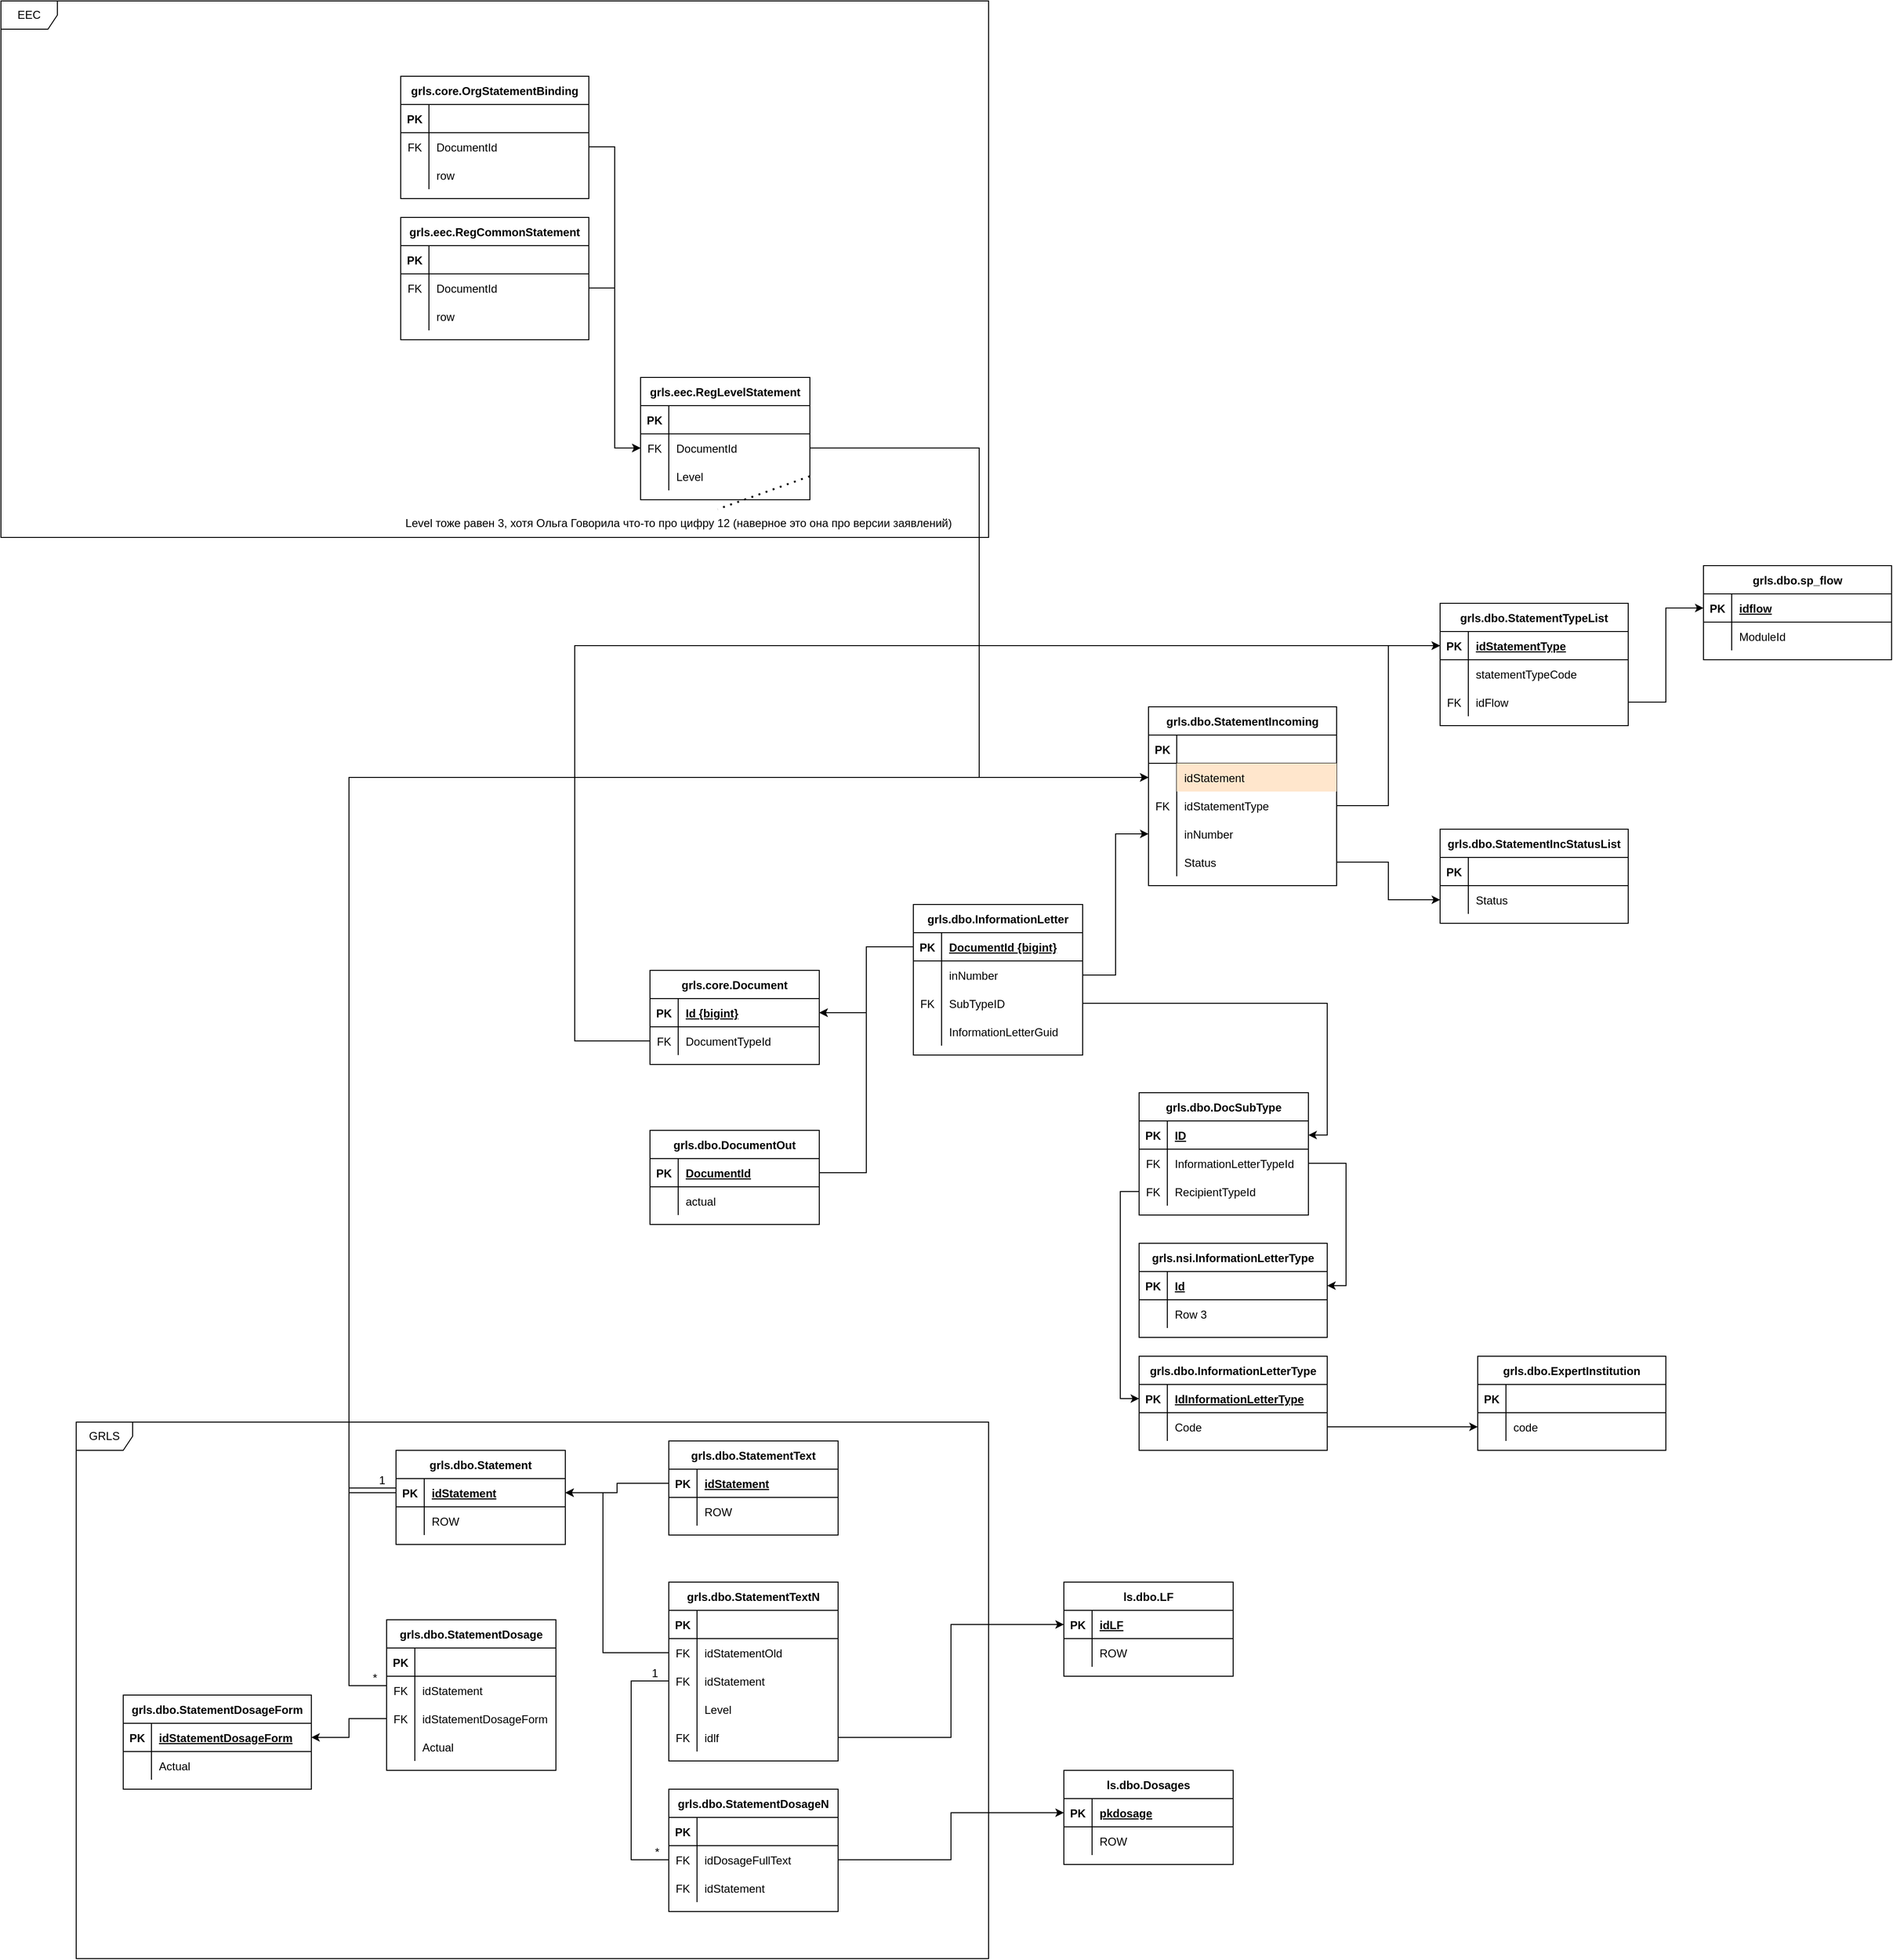 <mxfile version="20.4.0" type="github">
  <diagram id="C5RBs43oDa-KdzZeNtuy" name="Page-1">
    <mxGraphModel dx="1265" dy="1999" grid="1" gridSize="10" guides="1" tooltips="1" connect="1" arrows="1" fold="1" page="1" pageScale="1" pageWidth="827" pageHeight="1169" math="0" shadow="0">
      <root>
        <mxCell id="WIyWlLk6GJQsqaUBKTNV-0" />
        <mxCell id="WIyWlLk6GJQsqaUBKTNV-1" parent="WIyWlLk6GJQsqaUBKTNV-0" />
        <mxCell id="gTafGyZSQgp9-KOdETie-240" value="EEC" style="shape=umlFrame;whiteSpace=wrap;html=1;" vertex="1" parent="WIyWlLk6GJQsqaUBKTNV-1">
          <mxGeometry x="-730" y="-400" width="1050" height="570" as="geometry" />
        </mxCell>
        <mxCell id="gTafGyZSQgp9-KOdETie-134" value="GRLS" style="shape=umlFrame;whiteSpace=wrap;html=1;" vertex="1" parent="WIyWlLk6GJQsqaUBKTNV-1">
          <mxGeometry x="-650" y="1110" width="970" height="570" as="geometry" />
        </mxCell>
        <mxCell id="gTafGyZSQgp9-KOdETie-0" value="grls.dbo.InformationLetter" style="shape=table;startSize=30;container=1;collapsible=1;childLayout=tableLayout;fixedRows=1;rowLines=0;fontStyle=1;align=center;resizeLast=1;" vertex="1" parent="WIyWlLk6GJQsqaUBKTNV-1">
          <mxGeometry x="240" y="560" width="180" height="160" as="geometry" />
        </mxCell>
        <mxCell id="gTafGyZSQgp9-KOdETie-1" value="" style="shape=tableRow;horizontal=0;startSize=0;swimlaneHead=0;swimlaneBody=0;fillColor=none;collapsible=0;dropTarget=0;points=[[0,0.5],[1,0.5]];portConstraint=eastwest;top=0;left=0;right=0;bottom=1;" vertex="1" parent="gTafGyZSQgp9-KOdETie-0">
          <mxGeometry y="30" width="180" height="30" as="geometry" />
        </mxCell>
        <mxCell id="gTafGyZSQgp9-KOdETie-2" value="PK" style="shape=partialRectangle;connectable=0;fillColor=none;top=0;left=0;bottom=0;right=0;fontStyle=1;overflow=hidden;" vertex="1" parent="gTafGyZSQgp9-KOdETie-1">
          <mxGeometry width="30" height="30" as="geometry">
            <mxRectangle width="30" height="30" as="alternateBounds" />
          </mxGeometry>
        </mxCell>
        <mxCell id="gTafGyZSQgp9-KOdETie-3" value="DocumentId {bigint}" style="shape=partialRectangle;connectable=0;fillColor=none;top=0;left=0;bottom=0;right=0;align=left;spacingLeft=6;fontStyle=5;overflow=hidden;" vertex="1" parent="gTafGyZSQgp9-KOdETie-1">
          <mxGeometry x="30" width="150" height="30" as="geometry">
            <mxRectangle width="150" height="30" as="alternateBounds" />
          </mxGeometry>
        </mxCell>
        <mxCell id="gTafGyZSQgp9-KOdETie-10" value="" style="shape=tableRow;horizontal=0;startSize=0;swimlaneHead=0;swimlaneBody=0;fillColor=none;collapsible=0;dropTarget=0;points=[[0,0.5],[1,0.5]];portConstraint=eastwest;top=0;left=0;right=0;bottom=0;" vertex="1" parent="gTafGyZSQgp9-KOdETie-0">
          <mxGeometry y="60" width="180" height="30" as="geometry" />
        </mxCell>
        <mxCell id="gTafGyZSQgp9-KOdETie-11" value="" style="shape=partialRectangle;connectable=0;fillColor=none;top=0;left=0;bottom=0;right=0;editable=1;overflow=hidden;" vertex="1" parent="gTafGyZSQgp9-KOdETie-10">
          <mxGeometry width="30" height="30" as="geometry">
            <mxRectangle width="30" height="30" as="alternateBounds" />
          </mxGeometry>
        </mxCell>
        <mxCell id="gTafGyZSQgp9-KOdETie-12" value="inNumber" style="shape=partialRectangle;connectable=0;fillColor=none;top=0;left=0;bottom=0;right=0;align=left;spacingLeft=6;overflow=hidden;" vertex="1" parent="gTafGyZSQgp9-KOdETie-10">
          <mxGeometry x="30" width="150" height="30" as="geometry">
            <mxRectangle width="150" height="30" as="alternateBounds" />
          </mxGeometry>
        </mxCell>
        <mxCell id="gTafGyZSQgp9-KOdETie-4" value="" style="shape=tableRow;horizontal=0;startSize=0;swimlaneHead=0;swimlaneBody=0;fillColor=none;collapsible=0;dropTarget=0;points=[[0,0.5],[1,0.5]];portConstraint=eastwest;top=0;left=0;right=0;bottom=0;" vertex="1" parent="gTafGyZSQgp9-KOdETie-0">
          <mxGeometry y="90" width="180" height="30" as="geometry" />
        </mxCell>
        <mxCell id="gTafGyZSQgp9-KOdETie-5" value="FK" style="shape=partialRectangle;connectable=0;fillColor=none;top=0;left=0;bottom=0;right=0;editable=1;overflow=hidden;" vertex="1" parent="gTafGyZSQgp9-KOdETie-4">
          <mxGeometry width="30" height="30" as="geometry">
            <mxRectangle width="30" height="30" as="alternateBounds" />
          </mxGeometry>
        </mxCell>
        <mxCell id="gTafGyZSQgp9-KOdETie-6" value="SubTypeID" style="shape=partialRectangle;connectable=0;fillColor=none;top=0;left=0;bottom=0;right=0;align=left;spacingLeft=6;overflow=hidden;" vertex="1" parent="gTafGyZSQgp9-KOdETie-4">
          <mxGeometry x="30" width="150" height="30" as="geometry">
            <mxRectangle width="150" height="30" as="alternateBounds" />
          </mxGeometry>
        </mxCell>
        <mxCell id="gTafGyZSQgp9-KOdETie-7" value="" style="shape=tableRow;horizontal=0;startSize=0;swimlaneHead=0;swimlaneBody=0;fillColor=none;collapsible=0;dropTarget=0;points=[[0,0.5],[1,0.5]];portConstraint=eastwest;top=0;left=0;right=0;bottom=0;" vertex="1" parent="gTafGyZSQgp9-KOdETie-0">
          <mxGeometry y="120" width="180" height="30" as="geometry" />
        </mxCell>
        <mxCell id="gTafGyZSQgp9-KOdETie-8" value="" style="shape=partialRectangle;connectable=0;fillColor=none;top=0;left=0;bottom=0;right=0;editable=1;overflow=hidden;" vertex="1" parent="gTafGyZSQgp9-KOdETie-7">
          <mxGeometry width="30" height="30" as="geometry">
            <mxRectangle width="30" height="30" as="alternateBounds" />
          </mxGeometry>
        </mxCell>
        <mxCell id="gTafGyZSQgp9-KOdETie-9" value="InformationLetterGuid" style="shape=partialRectangle;connectable=0;fillColor=none;top=0;left=0;bottom=0;right=0;align=left;spacingLeft=6;overflow=hidden;" vertex="1" parent="gTafGyZSQgp9-KOdETie-7">
          <mxGeometry x="30" width="150" height="30" as="geometry">
            <mxRectangle width="150" height="30" as="alternateBounds" />
          </mxGeometry>
        </mxCell>
        <mxCell id="gTafGyZSQgp9-KOdETie-13" value="grls.core.Document" style="shape=table;startSize=30;container=1;collapsible=1;childLayout=tableLayout;fixedRows=1;rowLines=0;fontStyle=1;align=center;resizeLast=1;" vertex="1" parent="WIyWlLk6GJQsqaUBKTNV-1">
          <mxGeometry x="-40" y="630" width="180" height="100" as="geometry" />
        </mxCell>
        <mxCell id="gTafGyZSQgp9-KOdETie-14" value="" style="shape=tableRow;horizontal=0;startSize=0;swimlaneHead=0;swimlaneBody=0;fillColor=none;collapsible=0;dropTarget=0;points=[[0,0.5],[1,0.5]];portConstraint=eastwest;top=0;left=0;right=0;bottom=1;" vertex="1" parent="gTafGyZSQgp9-KOdETie-13">
          <mxGeometry y="30" width="180" height="30" as="geometry" />
        </mxCell>
        <mxCell id="gTafGyZSQgp9-KOdETie-15" value="PK" style="shape=partialRectangle;connectable=0;fillColor=none;top=0;left=0;bottom=0;right=0;fontStyle=1;overflow=hidden;" vertex="1" parent="gTafGyZSQgp9-KOdETie-14">
          <mxGeometry width="30" height="30" as="geometry">
            <mxRectangle width="30" height="30" as="alternateBounds" />
          </mxGeometry>
        </mxCell>
        <mxCell id="gTafGyZSQgp9-KOdETie-16" value="Id {bigint}" style="shape=partialRectangle;connectable=0;fillColor=none;top=0;left=0;bottom=0;right=0;align=left;spacingLeft=6;fontStyle=5;overflow=hidden;" vertex="1" parent="gTafGyZSQgp9-KOdETie-14">
          <mxGeometry x="30" width="150" height="30" as="geometry">
            <mxRectangle width="150" height="30" as="alternateBounds" />
          </mxGeometry>
        </mxCell>
        <mxCell id="gTafGyZSQgp9-KOdETie-23" value="" style="shape=tableRow;horizontal=0;startSize=0;swimlaneHead=0;swimlaneBody=0;fillColor=none;collapsible=0;dropTarget=0;points=[[0,0.5],[1,0.5]];portConstraint=eastwest;top=0;left=0;right=0;bottom=0;" vertex="1" parent="gTafGyZSQgp9-KOdETie-13">
          <mxGeometry y="60" width="180" height="30" as="geometry" />
        </mxCell>
        <mxCell id="gTafGyZSQgp9-KOdETie-24" value="FK" style="shape=partialRectangle;connectable=0;fillColor=none;top=0;left=0;bottom=0;right=0;editable=1;overflow=hidden;" vertex="1" parent="gTafGyZSQgp9-KOdETie-23">
          <mxGeometry width="30" height="30" as="geometry">
            <mxRectangle width="30" height="30" as="alternateBounds" />
          </mxGeometry>
        </mxCell>
        <mxCell id="gTafGyZSQgp9-KOdETie-25" value="DocumentTypeId" style="shape=partialRectangle;connectable=0;fillColor=none;top=0;left=0;bottom=0;right=0;align=left;spacingLeft=6;overflow=hidden;" vertex="1" parent="gTafGyZSQgp9-KOdETie-23">
          <mxGeometry x="30" width="150" height="30" as="geometry">
            <mxRectangle width="150" height="30" as="alternateBounds" />
          </mxGeometry>
        </mxCell>
        <mxCell id="gTafGyZSQgp9-KOdETie-26" style="edgeStyle=orthogonalEdgeStyle;rounded=0;orthogonalLoop=1;jettySize=auto;html=1;exitX=0;exitY=0.5;exitDx=0;exitDy=0;" edge="1" parent="WIyWlLk6GJQsqaUBKTNV-1" source="gTafGyZSQgp9-KOdETie-1" target="gTafGyZSQgp9-KOdETie-14">
          <mxGeometry relative="1" as="geometry" />
        </mxCell>
        <mxCell id="gTafGyZSQgp9-KOdETie-27" value="grls.dbo.DocSubType" style="shape=table;startSize=30;container=1;collapsible=1;childLayout=tableLayout;fixedRows=1;rowLines=0;fontStyle=1;align=center;resizeLast=1;" vertex="1" parent="WIyWlLk6GJQsqaUBKTNV-1">
          <mxGeometry x="480" y="760" width="180" height="130" as="geometry" />
        </mxCell>
        <mxCell id="gTafGyZSQgp9-KOdETie-28" value="" style="shape=tableRow;horizontal=0;startSize=0;swimlaneHead=0;swimlaneBody=0;fillColor=none;collapsible=0;dropTarget=0;points=[[0,0.5],[1,0.5]];portConstraint=eastwest;top=0;left=0;right=0;bottom=1;" vertex="1" parent="gTafGyZSQgp9-KOdETie-27">
          <mxGeometry y="30" width="180" height="30" as="geometry" />
        </mxCell>
        <mxCell id="gTafGyZSQgp9-KOdETie-29" value="PK" style="shape=partialRectangle;connectable=0;fillColor=none;top=0;left=0;bottom=0;right=0;fontStyle=1;overflow=hidden;" vertex="1" parent="gTafGyZSQgp9-KOdETie-28">
          <mxGeometry width="30" height="30" as="geometry">
            <mxRectangle width="30" height="30" as="alternateBounds" />
          </mxGeometry>
        </mxCell>
        <mxCell id="gTafGyZSQgp9-KOdETie-30" value="ID" style="shape=partialRectangle;connectable=0;fillColor=none;top=0;left=0;bottom=0;right=0;align=left;spacingLeft=6;fontStyle=5;overflow=hidden;" vertex="1" parent="gTafGyZSQgp9-KOdETie-28">
          <mxGeometry x="30" width="150" height="30" as="geometry">
            <mxRectangle width="150" height="30" as="alternateBounds" />
          </mxGeometry>
        </mxCell>
        <mxCell id="gTafGyZSQgp9-KOdETie-37" value="" style="shape=tableRow;horizontal=0;startSize=0;swimlaneHead=0;swimlaneBody=0;fillColor=none;collapsible=0;dropTarget=0;points=[[0,0.5],[1,0.5]];portConstraint=eastwest;top=0;left=0;right=0;bottom=0;" vertex="1" parent="gTafGyZSQgp9-KOdETie-27">
          <mxGeometry y="60" width="180" height="30" as="geometry" />
        </mxCell>
        <mxCell id="gTafGyZSQgp9-KOdETie-38" value="FK" style="shape=partialRectangle;connectable=0;fillColor=none;top=0;left=0;bottom=0;right=0;editable=1;overflow=hidden;" vertex="1" parent="gTafGyZSQgp9-KOdETie-37">
          <mxGeometry width="30" height="30" as="geometry">
            <mxRectangle width="30" height="30" as="alternateBounds" />
          </mxGeometry>
        </mxCell>
        <mxCell id="gTafGyZSQgp9-KOdETie-39" value="InformationLetterTypeId" style="shape=partialRectangle;connectable=0;fillColor=none;top=0;left=0;bottom=0;right=0;align=left;spacingLeft=6;overflow=hidden;" vertex="1" parent="gTafGyZSQgp9-KOdETie-37">
          <mxGeometry x="30" width="150" height="30" as="geometry">
            <mxRectangle width="150" height="30" as="alternateBounds" />
          </mxGeometry>
        </mxCell>
        <mxCell id="gTafGyZSQgp9-KOdETie-51" value="" style="shape=tableRow;horizontal=0;startSize=0;swimlaneHead=0;swimlaneBody=0;fillColor=none;collapsible=0;dropTarget=0;points=[[0,0.5],[1,0.5]];portConstraint=eastwest;top=0;left=0;right=0;bottom=0;" vertex="1" parent="gTafGyZSQgp9-KOdETie-27">
          <mxGeometry y="90" width="180" height="30" as="geometry" />
        </mxCell>
        <mxCell id="gTafGyZSQgp9-KOdETie-52" value="FK" style="shape=partialRectangle;connectable=0;fillColor=none;top=0;left=0;bottom=0;right=0;editable=1;overflow=hidden;" vertex="1" parent="gTafGyZSQgp9-KOdETie-51">
          <mxGeometry width="30" height="30" as="geometry">
            <mxRectangle width="30" height="30" as="alternateBounds" />
          </mxGeometry>
        </mxCell>
        <mxCell id="gTafGyZSQgp9-KOdETie-53" value="RecipientTypeId" style="shape=partialRectangle;connectable=0;fillColor=none;top=0;left=0;bottom=0;right=0;align=left;spacingLeft=6;overflow=hidden;" vertex="1" parent="gTafGyZSQgp9-KOdETie-51">
          <mxGeometry x="30" width="150" height="30" as="geometry">
            <mxRectangle width="150" height="30" as="alternateBounds" />
          </mxGeometry>
        </mxCell>
        <mxCell id="gTafGyZSQgp9-KOdETie-40" style="edgeStyle=orthogonalEdgeStyle;rounded=0;orthogonalLoop=1;jettySize=auto;html=1;exitX=1;exitY=0.5;exitDx=0;exitDy=0;entryX=1;entryY=0.5;entryDx=0;entryDy=0;" edge="1" parent="WIyWlLk6GJQsqaUBKTNV-1" source="gTafGyZSQgp9-KOdETie-4" target="gTafGyZSQgp9-KOdETie-28">
          <mxGeometry relative="1" as="geometry" />
        </mxCell>
        <mxCell id="gTafGyZSQgp9-KOdETie-41" value="grls.nsi.InformationLetterType" style="shape=table;startSize=30;container=1;collapsible=1;childLayout=tableLayout;fixedRows=1;rowLines=0;fontStyle=1;align=center;resizeLast=1;" vertex="1" parent="WIyWlLk6GJQsqaUBKTNV-1">
          <mxGeometry x="480" y="920" width="200" height="100" as="geometry" />
        </mxCell>
        <mxCell id="gTafGyZSQgp9-KOdETie-42" value="" style="shape=tableRow;horizontal=0;startSize=0;swimlaneHead=0;swimlaneBody=0;fillColor=none;collapsible=0;dropTarget=0;points=[[0,0.5],[1,0.5]];portConstraint=eastwest;top=0;left=0;right=0;bottom=1;" vertex="1" parent="gTafGyZSQgp9-KOdETie-41">
          <mxGeometry y="30" width="200" height="30" as="geometry" />
        </mxCell>
        <mxCell id="gTafGyZSQgp9-KOdETie-43" value="PK" style="shape=partialRectangle;connectable=0;fillColor=none;top=0;left=0;bottom=0;right=0;fontStyle=1;overflow=hidden;" vertex="1" parent="gTafGyZSQgp9-KOdETie-42">
          <mxGeometry width="30" height="30" as="geometry">
            <mxRectangle width="30" height="30" as="alternateBounds" />
          </mxGeometry>
        </mxCell>
        <mxCell id="gTafGyZSQgp9-KOdETie-44" value="Id" style="shape=partialRectangle;connectable=0;fillColor=none;top=0;left=0;bottom=0;right=0;align=left;spacingLeft=6;fontStyle=5;overflow=hidden;" vertex="1" parent="gTafGyZSQgp9-KOdETie-42">
          <mxGeometry x="30" width="170" height="30" as="geometry">
            <mxRectangle width="170" height="30" as="alternateBounds" />
          </mxGeometry>
        </mxCell>
        <mxCell id="gTafGyZSQgp9-KOdETie-45" value="" style="shape=tableRow;horizontal=0;startSize=0;swimlaneHead=0;swimlaneBody=0;fillColor=none;collapsible=0;dropTarget=0;points=[[0,0.5],[1,0.5]];portConstraint=eastwest;top=0;left=0;right=0;bottom=0;" vertex="1" parent="gTafGyZSQgp9-KOdETie-41">
          <mxGeometry y="60" width="200" height="30" as="geometry" />
        </mxCell>
        <mxCell id="gTafGyZSQgp9-KOdETie-46" value="" style="shape=partialRectangle;connectable=0;fillColor=none;top=0;left=0;bottom=0;right=0;editable=1;overflow=hidden;" vertex="1" parent="gTafGyZSQgp9-KOdETie-45">
          <mxGeometry width="30" height="30" as="geometry">
            <mxRectangle width="30" height="30" as="alternateBounds" />
          </mxGeometry>
        </mxCell>
        <mxCell id="gTafGyZSQgp9-KOdETie-47" value="Row 3" style="shape=partialRectangle;connectable=0;fillColor=none;top=0;left=0;bottom=0;right=0;align=left;spacingLeft=6;overflow=hidden;" vertex="1" parent="gTafGyZSQgp9-KOdETie-45">
          <mxGeometry x="30" width="170" height="30" as="geometry">
            <mxRectangle width="170" height="30" as="alternateBounds" />
          </mxGeometry>
        </mxCell>
        <mxCell id="gTafGyZSQgp9-KOdETie-54" style="edgeStyle=orthogonalEdgeStyle;rounded=0;orthogonalLoop=1;jettySize=auto;html=1;entryX=1;entryY=0.5;entryDx=0;entryDy=0;" edge="1" parent="WIyWlLk6GJQsqaUBKTNV-1" source="gTafGyZSQgp9-KOdETie-37" target="gTafGyZSQgp9-KOdETie-42">
          <mxGeometry relative="1" as="geometry" />
        </mxCell>
        <mxCell id="gTafGyZSQgp9-KOdETie-55" value="grls.dbo.StatementIncoming" style="shape=table;startSize=30;container=1;collapsible=1;childLayout=tableLayout;fixedRows=1;rowLines=0;fontStyle=1;align=center;resizeLast=1;" vertex="1" parent="WIyWlLk6GJQsqaUBKTNV-1">
          <mxGeometry x="490" y="350" width="200" height="190" as="geometry" />
        </mxCell>
        <mxCell id="gTafGyZSQgp9-KOdETie-56" value="" style="shape=tableRow;horizontal=0;startSize=0;swimlaneHead=0;swimlaneBody=0;fillColor=none;collapsible=0;dropTarget=0;points=[[0,0.5],[1,0.5]];portConstraint=eastwest;top=0;left=0;right=0;bottom=1;" vertex="1" parent="gTafGyZSQgp9-KOdETie-55">
          <mxGeometry y="30" width="200" height="30" as="geometry" />
        </mxCell>
        <mxCell id="gTafGyZSQgp9-KOdETie-57" value="PK" style="shape=partialRectangle;connectable=0;fillColor=none;top=0;left=0;bottom=0;right=0;fontStyle=1;overflow=hidden;" vertex="1" parent="gTafGyZSQgp9-KOdETie-56">
          <mxGeometry width="30" height="30" as="geometry">
            <mxRectangle width="30" height="30" as="alternateBounds" />
          </mxGeometry>
        </mxCell>
        <mxCell id="gTafGyZSQgp9-KOdETie-58" value="" style="shape=partialRectangle;connectable=0;fillColor=none;top=0;left=0;bottom=0;right=0;align=left;spacingLeft=6;fontStyle=5;overflow=hidden;" vertex="1" parent="gTafGyZSQgp9-KOdETie-56">
          <mxGeometry x="30" width="170" height="30" as="geometry">
            <mxRectangle width="170" height="30" as="alternateBounds" />
          </mxGeometry>
        </mxCell>
        <mxCell id="gTafGyZSQgp9-KOdETie-236" value="" style="shape=tableRow;horizontal=0;startSize=0;swimlaneHead=0;swimlaneBody=0;fillColor=none;collapsible=0;dropTarget=0;points=[[0,0.5],[1,0.5]];portConstraint=eastwest;top=0;left=0;right=0;bottom=0;" vertex="1" parent="gTafGyZSQgp9-KOdETie-55">
          <mxGeometry y="60" width="200" height="30" as="geometry" />
        </mxCell>
        <mxCell id="gTafGyZSQgp9-KOdETie-237" value="" style="shape=partialRectangle;connectable=0;fillColor=none;top=0;left=0;bottom=0;right=0;editable=1;overflow=hidden;" vertex="1" parent="gTafGyZSQgp9-KOdETie-236">
          <mxGeometry width="30" height="30" as="geometry">
            <mxRectangle width="30" height="30" as="alternateBounds" />
          </mxGeometry>
        </mxCell>
        <mxCell id="gTafGyZSQgp9-KOdETie-238" value="idStatement" style="shape=partialRectangle;connectable=0;fillColor=#ffe6cc;top=0;left=0;bottom=0;right=0;align=left;spacingLeft=6;overflow=hidden;strokeColor=#d79b00;" vertex="1" parent="gTafGyZSQgp9-KOdETie-236">
          <mxGeometry x="30" width="170" height="30" as="geometry">
            <mxRectangle width="170" height="30" as="alternateBounds" />
          </mxGeometry>
        </mxCell>
        <mxCell id="gTafGyZSQgp9-KOdETie-87" value="" style="shape=tableRow;horizontal=0;startSize=0;swimlaneHead=0;swimlaneBody=0;fillColor=none;collapsible=0;dropTarget=0;points=[[0,0.5],[1,0.5]];portConstraint=eastwest;top=0;left=0;right=0;bottom=0;" vertex="1" parent="gTafGyZSQgp9-KOdETie-55">
          <mxGeometry y="90" width="200" height="30" as="geometry" />
        </mxCell>
        <mxCell id="gTafGyZSQgp9-KOdETie-88" value="FK" style="shape=partialRectangle;connectable=0;fillColor=none;top=0;left=0;bottom=0;right=0;editable=1;overflow=hidden;" vertex="1" parent="gTafGyZSQgp9-KOdETie-87">
          <mxGeometry width="30" height="30" as="geometry">
            <mxRectangle width="30" height="30" as="alternateBounds" />
          </mxGeometry>
        </mxCell>
        <mxCell id="gTafGyZSQgp9-KOdETie-89" value="idStatementType" style="shape=partialRectangle;connectable=0;fillColor=none;top=0;left=0;bottom=0;right=0;align=left;spacingLeft=6;overflow=hidden;" vertex="1" parent="gTafGyZSQgp9-KOdETie-87">
          <mxGeometry x="30" width="170" height="30" as="geometry">
            <mxRectangle width="170" height="30" as="alternateBounds" />
          </mxGeometry>
        </mxCell>
        <mxCell id="gTafGyZSQgp9-KOdETie-62" value="" style="shape=tableRow;horizontal=0;startSize=0;swimlaneHead=0;swimlaneBody=0;fillColor=none;collapsible=0;dropTarget=0;points=[[0,0.5],[1,0.5]];portConstraint=eastwest;top=0;left=0;right=0;bottom=0;" vertex="1" parent="gTafGyZSQgp9-KOdETie-55">
          <mxGeometry y="120" width="200" height="30" as="geometry" />
        </mxCell>
        <mxCell id="gTafGyZSQgp9-KOdETie-63" value="" style="shape=partialRectangle;connectable=0;fillColor=none;top=0;left=0;bottom=0;right=0;editable=1;overflow=hidden;" vertex="1" parent="gTafGyZSQgp9-KOdETie-62">
          <mxGeometry width="30" height="30" as="geometry">
            <mxRectangle width="30" height="30" as="alternateBounds" />
          </mxGeometry>
        </mxCell>
        <mxCell id="gTafGyZSQgp9-KOdETie-64" value="inNumber" style="shape=partialRectangle;connectable=0;fillColor=none;top=0;left=0;bottom=0;right=0;align=left;spacingLeft=6;overflow=hidden;" vertex="1" parent="gTafGyZSQgp9-KOdETie-62">
          <mxGeometry x="30" width="170" height="30" as="geometry">
            <mxRectangle width="170" height="30" as="alternateBounds" />
          </mxGeometry>
        </mxCell>
        <mxCell id="gTafGyZSQgp9-KOdETie-66" value="" style="shape=tableRow;horizontal=0;startSize=0;swimlaneHead=0;swimlaneBody=0;fillColor=none;collapsible=0;dropTarget=0;points=[[0,0.5],[1,0.5]];portConstraint=eastwest;top=0;left=0;right=0;bottom=0;" vertex="1" parent="gTafGyZSQgp9-KOdETie-55">
          <mxGeometry y="150" width="200" height="30" as="geometry" />
        </mxCell>
        <mxCell id="gTafGyZSQgp9-KOdETie-67" value="" style="shape=partialRectangle;connectable=0;fillColor=none;top=0;left=0;bottom=0;right=0;fontStyle=0;overflow=hidden;" vertex="1" parent="gTafGyZSQgp9-KOdETie-66">
          <mxGeometry width="30" height="30" as="geometry">
            <mxRectangle width="30" height="30" as="alternateBounds" />
          </mxGeometry>
        </mxCell>
        <mxCell id="gTafGyZSQgp9-KOdETie-68" value="Status" style="shape=partialRectangle;connectable=0;fillColor=none;top=0;left=0;bottom=0;right=0;align=left;spacingLeft=6;fontStyle=0;overflow=hidden;" vertex="1" parent="gTafGyZSQgp9-KOdETie-66">
          <mxGeometry x="30" width="170" height="30" as="geometry">
            <mxRectangle width="170" height="30" as="alternateBounds" />
          </mxGeometry>
        </mxCell>
        <mxCell id="gTafGyZSQgp9-KOdETie-65" style="edgeStyle=orthogonalEdgeStyle;rounded=0;orthogonalLoop=1;jettySize=auto;html=1;" edge="1" parent="WIyWlLk6GJQsqaUBKTNV-1" source="gTafGyZSQgp9-KOdETie-10" target="gTafGyZSQgp9-KOdETie-62">
          <mxGeometry relative="1" as="geometry" />
        </mxCell>
        <mxCell id="gTafGyZSQgp9-KOdETie-69" value="grls.dbo.StatementIncStatusList" style="shape=table;startSize=30;container=1;collapsible=1;childLayout=tableLayout;fixedRows=1;rowLines=0;fontStyle=1;align=center;resizeLast=1;" vertex="1" parent="WIyWlLk6GJQsqaUBKTNV-1">
          <mxGeometry x="800" y="480" width="200" height="100" as="geometry" />
        </mxCell>
        <mxCell id="gTafGyZSQgp9-KOdETie-70" value="" style="shape=tableRow;horizontal=0;startSize=0;swimlaneHead=0;swimlaneBody=0;fillColor=none;collapsible=0;dropTarget=0;points=[[0,0.5],[1,0.5]];portConstraint=eastwest;top=0;left=0;right=0;bottom=1;" vertex="1" parent="gTafGyZSQgp9-KOdETie-69">
          <mxGeometry y="30" width="200" height="30" as="geometry" />
        </mxCell>
        <mxCell id="gTafGyZSQgp9-KOdETie-71" value="PK" style="shape=partialRectangle;connectable=0;fillColor=none;top=0;left=0;bottom=0;right=0;fontStyle=1;overflow=hidden;" vertex="1" parent="gTafGyZSQgp9-KOdETie-70">
          <mxGeometry width="30" height="30" as="geometry">
            <mxRectangle width="30" height="30" as="alternateBounds" />
          </mxGeometry>
        </mxCell>
        <mxCell id="gTafGyZSQgp9-KOdETie-72" value="" style="shape=partialRectangle;connectable=0;fillColor=none;top=0;left=0;bottom=0;right=0;align=left;spacingLeft=6;fontStyle=5;overflow=hidden;" vertex="1" parent="gTafGyZSQgp9-KOdETie-70">
          <mxGeometry x="30" width="170" height="30" as="geometry">
            <mxRectangle width="170" height="30" as="alternateBounds" />
          </mxGeometry>
        </mxCell>
        <mxCell id="gTafGyZSQgp9-KOdETie-76" value="" style="shape=tableRow;horizontal=0;startSize=0;swimlaneHead=0;swimlaneBody=0;fillColor=none;collapsible=0;dropTarget=0;points=[[0,0.5],[1,0.5]];portConstraint=eastwest;top=0;left=0;right=0;bottom=0;" vertex="1" parent="gTafGyZSQgp9-KOdETie-69">
          <mxGeometry y="60" width="200" height="30" as="geometry" />
        </mxCell>
        <mxCell id="gTafGyZSQgp9-KOdETie-77" value="" style="shape=partialRectangle;connectable=0;fillColor=none;top=0;left=0;bottom=0;right=0;fontStyle=0;overflow=hidden;" vertex="1" parent="gTafGyZSQgp9-KOdETie-76">
          <mxGeometry width="30" height="30" as="geometry">
            <mxRectangle width="30" height="30" as="alternateBounds" />
          </mxGeometry>
        </mxCell>
        <mxCell id="gTafGyZSQgp9-KOdETie-78" value="Status" style="shape=partialRectangle;connectable=0;fillColor=none;top=0;left=0;bottom=0;right=0;align=left;spacingLeft=6;fontStyle=0;overflow=hidden;" vertex="1" parent="gTafGyZSQgp9-KOdETie-76">
          <mxGeometry x="30" width="170" height="30" as="geometry">
            <mxRectangle width="170" height="30" as="alternateBounds" />
          </mxGeometry>
        </mxCell>
        <mxCell id="gTafGyZSQgp9-KOdETie-79" style="edgeStyle=orthogonalEdgeStyle;rounded=0;orthogonalLoop=1;jettySize=auto;html=1;" edge="1" parent="WIyWlLk6GJQsqaUBKTNV-1" source="gTafGyZSQgp9-KOdETie-66" target="gTafGyZSQgp9-KOdETie-76">
          <mxGeometry relative="1" as="geometry" />
        </mxCell>
        <mxCell id="gTafGyZSQgp9-KOdETie-80" value="grls.dbo.StatementTypeList" style="shape=table;startSize=30;container=1;collapsible=1;childLayout=tableLayout;fixedRows=1;rowLines=0;fontStyle=1;align=center;resizeLast=1;" vertex="1" parent="WIyWlLk6GJQsqaUBKTNV-1">
          <mxGeometry x="800" y="240" width="200" height="130" as="geometry" />
        </mxCell>
        <mxCell id="gTafGyZSQgp9-KOdETie-81" value="" style="shape=tableRow;horizontal=0;startSize=0;swimlaneHead=0;swimlaneBody=0;fillColor=none;collapsible=0;dropTarget=0;points=[[0,0.5],[1,0.5]];portConstraint=eastwest;top=0;left=0;right=0;bottom=1;" vertex="1" parent="gTafGyZSQgp9-KOdETie-80">
          <mxGeometry y="30" width="200" height="30" as="geometry" />
        </mxCell>
        <mxCell id="gTafGyZSQgp9-KOdETie-82" value="PK" style="shape=partialRectangle;connectable=0;fillColor=none;top=0;left=0;bottom=0;right=0;fontStyle=1;overflow=hidden;" vertex="1" parent="gTafGyZSQgp9-KOdETie-81">
          <mxGeometry width="30" height="30" as="geometry">
            <mxRectangle width="30" height="30" as="alternateBounds" />
          </mxGeometry>
        </mxCell>
        <mxCell id="gTafGyZSQgp9-KOdETie-83" value="idStatementType" style="shape=partialRectangle;connectable=0;fillColor=none;top=0;left=0;bottom=0;right=0;align=left;spacingLeft=6;fontStyle=5;overflow=hidden;" vertex="1" parent="gTafGyZSQgp9-KOdETie-81">
          <mxGeometry x="30" width="170" height="30" as="geometry">
            <mxRectangle width="170" height="30" as="alternateBounds" />
          </mxGeometry>
        </mxCell>
        <mxCell id="gTafGyZSQgp9-KOdETie-84" value="" style="shape=tableRow;horizontal=0;startSize=0;swimlaneHead=0;swimlaneBody=0;fillColor=none;collapsible=0;dropTarget=0;points=[[0,0.5],[1,0.5]];portConstraint=eastwest;top=0;left=0;right=0;bottom=0;" vertex="1" parent="gTafGyZSQgp9-KOdETie-80">
          <mxGeometry y="60" width="200" height="30" as="geometry" />
        </mxCell>
        <mxCell id="gTafGyZSQgp9-KOdETie-85" value="" style="shape=partialRectangle;connectable=0;fillColor=none;top=0;left=0;bottom=0;right=0;fontStyle=0;overflow=hidden;" vertex="1" parent="gTafGyZSQgp9-KOdETie-84">
          <mxGeometry width="30" height="30" as="geometry">
            <mxRectangle width="30" height="30" as="alternateBounds" />
          </mxGeometry>
        </mxCell>
        <mxCell id="gTafGyZSQgp9-KOdETie-86" value="statementTypeCode" style="shape=partialRectangle;connectable=0;fillColor=none;top=0;left=0;bottom=0;right=0;align=left;spacingLeft=6;fontStyle=0;overflow=hidden;" vertex="1" parent="gTafGyZSQgp9-KOdETie-84">
          <mxGeometry x="30" width="170" height="30" as="geometry">
            <mxRectangle width="170" height="30" as="alternateBounds" />
          </mxGeometry>
        </mxCell>
        <mxCell id="gTafGyZSQgp9-KOdETie-99" value="" style="shape=tableRow;horizontal=0;startSize=0;swimlaneHead=0;swimlaneBody=0;fillColor=none;collapsible=0;dropTarget=0;points=[[0,0.5],[1,0.5]];portConstraint=eastwest;top=0;left=0;right=0;bottom=0;" vertex="1" parent="gTafGyZSQgp9-KOdETie-80">
          <mxGeometry y="90" width="200" height="30" as="geometry" />
        </mxCell>
        <mxCell id="gTafGyZSQgp9-KOdETie-100" value="FK" style="shape=partialRectangle;connectable=0;fillColor=none;top=0;left=0;bottom=0;right=0;fontStyle=0;overflow=hidden;" vertex="1" parent="gTafGyZSQgp9-KOdETie-99">
          <mxGeometry width="30" height="30" as="geometry">
            <mxRectangle width="30" height="30" as="alternateBounds" />
          </mxGeometry>
        </mxCell>
        <mxCell id="gTafGyZSQgp9-KOdETie-101" value="idFlow" style="shape=partialRectangle;connectable=0;fillColor=none;top=0;left=0;bottom=0;right=0;align=left;spacingLeft=6;fontStyle=0;overflow=hidden;" vertex="1" parent="gTafGyZSQgp9-KOdETie-99">
          <mxGeometry x="30" width="170" height="30" as="geometry">
            <mxRectangle width="170" height="30" as="alternateBounds" />
          </mxGeometry>
        </mxCell>
        <mxCell id="gTafGyZSQgp9-KOdETie-90" style="edgeStyle=orthogonalEdgeStyle;rounded=0;orthogonalLoop=1;jettySize=auto;html=1;" edge="1" parent="WIyWlLk6GJQsqaUBKTNV-1" source="gTafGyZSQgp9-KOdETie-87" target="gTafGyZSQgp9-KOdETie-81">
          <mxGeometry relative="1" as="geometry" />
        </mxCell>
        <mxCell id="gTafGyZSQgp9-KOdETie-91" style="edgeStyle=orthogonalEdgeStyle;rounded=0;orthogonalLoop=1;jettySize=auto;html=1;entryX=0;entryY=0.5;entryDx=0;entryDy=0;" edge="1" parent="WIyWlLk6GJQsqaUBKTNV-1" source="gTafGyZSQgp9-KOdETie-23" target="gTafGyZSQgp9-KOdETie-81">
          <mxGeometry relative="1" as="geometry">
            <Array as="points">
              <mxPoint x="-120" y="705" />
              <mxPoint x="-120" y="285" />
            </Array>
          </mxGeometry>
        </mxCell>
        <mxCell id="gTafGyZSQgp9-KOdETie-92" value="grls.dbo.sp_flow" style="shape=table;startSize=30;container=1;collapsible=1;childLayout=tableLayout;fixedRows=1;rowLines=0;fontStyle=1;align=center;resizeLast=1;" vertex="1" parent="WIyWlLk6GJQsqaUBKTNV-1">
          <mxGeometry x="1080" y="200" width="200" height="100" as="geometry" />
        </mxCell>
        <mxCell id="gTafGyZSQgp9-KOdETie-93" value="" style="shape=tableRow;horizontal=0;startSize=0;swimlaneHead=0;swimlaneBody=0;fillColor=none;collapsible=0;dropTarget=0;points=[[0,0.5],[1,0.5]];portConstraint=eastwest;top=0;left=0;right=0;bottom=1;" vertex="1" parent="gTafGyZSQgp9-KOdETie-92">
          <mxGeometry y="30" width="200" height="30" as="geometry" />
        </mxCell>
        <mxCell id="gTafGyZSQgp9-KOdETie-94" value="PK" style="shape=partialRectangle;connectable=0;fillColor=none;top=0;left=0;bottom=0;right=0;fontStyle=1;overflow=hidden;" vertex="1" parent="gTafGyZSQgp9-KOdETie-93">
          <mxGeometry width="30" height="30" as="geometry">
            <mxRectangle width="30" height="30" as="alternateBounds" />
          </mxGeometry>
        </mxCell>
        <mxCell id="gTafGyZSQgp9-KOdETie-95" value="idflow" style="shape=partialRectangle;connectable=0;fillColor=none;top=0;left=0;bottom=0;right=0;align=left;spacingLeft=6;fontStyle=5;overflow=hidden;" vertex="1" parent="gTafGyZSQgp9-KOdETie-93">
          <mxGeometry x="30" width="170" height="30" as="geometry">
            <mxRectangle width="170" height="30" as="alternateBounds" />
          </mxGeometry>
        </mxCell>
        <mxCell id="gTafGyZSQgp9-KOdETie-96" value="" style="shape=tableRow;horizontal=0;startSize=0;swimlaneHead=0;swimlaneBody=0;fillColor=none;collapsible=0;dropTarget=0;points=[[0,0.5],[1,0.5]];portConstraint=eastwest;top=0;left=0;right=0;bottom=0;" vertex="1" parent="gTafGyZSQgp9-KOdETie-92">
          <mxGeometry y="60" width="200" height="30" as="geometry" />
        </mxCell>
        <mxCell id="gTafGyZSQgp9-KOdETie-97" value="" style="shape=partialRectangle;connectable=0;fillColor=none;top=0;left=0;bottom=0;right=0;fontStyle=0;overflow=hidden;" vertex="1" parent="gTafGyZSQgp9-KOdETie-96">
          <mxGeometry width="30" height="30" as="geometry">
            <mxRectangle width="30" height="30" as="alternateBounds" />
          </mxGeometry>
        </mxCell>
        <mxCell id="gTafGyZSQgp9-KOdETie-98" value="ModuleId" style="shape=partialRectangle;connectable=0;fillColor=none;top=0;left=0;bottom=0;right=0;align=left;spacingLeft=6;fontStyle=0;overflow=hidden;" vertex="1" parent="gTafGyZSQgp9-KOdETie-96">
          <mxGeometry x="30" width="170" height="30" as="geometry">
            <mxRectangle width="170" height="30" as="alternateBounds" />
          </mxGeometry>
        </mxCell>
        <mxCell id="gTafGyZSQgp9-KOdETie-102" style="edgeStyle=orthogonalEdgeStyle;rounded=0;orthogonalLoop=1;jettySize=auto;html=1;" edge="1" parent="WIyWlLk6GJQsqaUBKTNV-1" source="gTafGyZSQgp9-KOdETie-99" target="gTafGyZSQgp9-KOdETie-93">
          <mxGeometry relative="1" as="geometry" />
        </mxCell>
        <mxCell id="gTafGyZSQgp9-KOdETie-103" value="grls.dbo.InformationLetterType" style="shape=table;startSize=30;container=1;collapsible=1;childLayout=tableLayout;fixedRows=1;rowLines=0;fontStyle=1;align=center;resizeLast=1;" vertex="1" parent="WIyWlLk6GJQsqaUBKTNV-1">
          <mxGeometry x="480" y="1040" width="200" height="100" as="geometry" />
        </mxCell>
        <mxCell id="gTafGyZSQgp9-KOdETie-104" value="" style="shape=tableRow;horizontal=0;startSize=0;swimlaneHead=0;swimlaneBody=0;fillColor=none;collapsible=0;dropTarget=0;points=[[0,0.5],[1,0.5]];portConstraint=eastwest;top=0;left=0;right=0;bottom=1;" vertex="1" parent="gTafGyZSQgp9-KOdETie-103">
          <mxGeometry y="30" width="200" height="30" as="geometry" />
        </mxCell>
        <mxCell id="gTafGyZSQgp9-KOdETie-105" value="PK" style="shape=partialRectangle;connectable=0;fillColor=none;top=0;left=0;bottom=0;right=0;fontStyle=1;overflow=hidden;" vertex="1" parent="gTafGyZSQgp9-KOdETie-104">
          <mxGeometry width="30" height="30" as="geometry">
            <mxRectangle width="30" height="30" as="alternateBounds" />
          </mxGeometry>
        </mxCell>
        <mxCell id="gTafGyZSQgp9-KOdETie-106" value="IdInformationLetterType" style="shape=partialRectangle;connectable=0;fillColor=none;top=0;left=0;bottom=0;right=0;align=left;spacingLeft=6;fontStyle=5;overflow=hidden;" vertex="1" parent="gTafGyZSQgp9-KOdETie-104">
          <mxGeometry x="30" width="170" height="30" as="geometry">
            <mxRectangle width="170" height="30" as="alternateBounds" />
          </mxGeometry>
        </mxCell>
        <mxCell id="gTafGyZSQgp9-KOdETie-107" value="" style="shape=tableRow;horizontal=0;startSize=0;swimlaneHead=0;swimlaneBody=0;fillColor=none;collapsible=0;dropTarget=0;points=[[0,0.5],[1,0.5]];portConstraint=eastwest;top=0;left=0;right=0;bottom=0;" vertex="1" parent="gTafGyZSQgp9-KOdETie-103">
          <mxGeometry y="60" width="200" height="30" as="geometry" />
        </mxCell>
        <mxCell id="gTafGyZSQgp9-KOdETie-108" value="" style="shape=partialRectangle;connectable=0;fillColor=none;top=0;left=0;bottom=0;right=0;editable=1;overflow=hidden;" vertex="1" parent="gTafGyZSQgp9-KOdETie-107">
          <mxGeometry width="30" height="30" as="geometry">
            <mxRectangle width="30" height="30" as="alternateBounds" />
          </mxGeometry>
        </mxCell>
        <mxCell id="gTafGyZSQgp9-KOdETie-109" value="Code" style="shape=partialRectangle;connectable=0;fillColor=none;top=0;left=0;bottom=0;right=0;align=left;spacingLeft=6;overflow=hidden;" vertex="1" parent="gTafGyZSQgp9-KOdETie-107">
          <mxGeometry x="30" width="170" height="30" as="geometry">
            <mxRectangle width="170" height="30" as="alternateBounds" />
          </mxGeometry>
        </mxCell>
        <mxCell id="gTafGyZSQgp9-KOdETie-110" style="edgeStyle=orthogonalEdgeStyle;rounded=0;orthogonalLoop=1;jettySize=auto;html=1;" edge="1" parent="WIyWlLk6GJQsqaUBKTNV-1" source="gTafGyZSQgp9-KOdETie-51" target="gTafGyZSQgp9-KOdETie-104">
          <mxGeometry relative="1" as="geometry">
            <Array as="points">
              <mxPoint x="460" y="865" />
              <mxPoint x="460" y="1085" />
            </Array>
          </mxGeometry>
        </mxCell>
        <mxCell id="gTafGyZSQgp9-KOdETie-111" value="grls.dbo.ExpertInstitution" style="shape=table;startSize=30;container=1;collapsible=1;childLayout=tableLayout;fixedRows=1;rowLines=0;fontStyle=1;align=center;resizeLast=1;" vertex="1" parent="WIyWlLk6GJQsqaUBKTNV-1">
          <mxGeometry x="840" y="1040" width="200" height="100" as="geometry" />
        </mxCell>
        <mxCell id="gTafGyZSQgp9-KOdETie-112" value="" style="shape=tableRow;horizontal=0;startSize=0;swimlaneHead=0;swimlaneBody=0;fillColor=none;collapsible=0;dropTarget=0;points=[[0,0.5],[1,0.5]];portConstraint=eastwest;top=0;left=0;right=0;bottom=1;" vertex="1" parent="gTafGyZSQgp9-KOdETie-111">
          <mxGeometry y="30" width="200" height="30" as="geometry" />
        </mxCell>
        <mxCell id="gTafGyZSQgp9-KOdETie-113" value="PK" style="shape=partialRectangle;connectable=0;fillColor=none;top=0;left=0;bottom=0;right=0;fontStyle=1;overflow=hidden;" vertex="1" parent="gTafGyZSQgp9-KOdETie-112">
          <mxGeometry width="30" height="30" as="geometry">
            <mxRectangle width="30" height="30" as="alternateBounds" />
          </mxGeometry>
        </mxCell>
        <mxCell id="gTafGyZSQgp9-KOdETie-114" value="" style="shape=partialRectangle;connectable=0;fillColor=none;top=0;left=0;bottom=0;right=0;align=left;spacingLeft=6;fontStyle=5;overflow=hidden;" vertex="1" parent="gTafGyZSQgp9-KOdETie-112">
          <mxGeometry x="30" width="170" height="30" as="geometry">
            <mxRectangle width="170" height="30" as="alternateBounds" />
          </mxGeometry>
        </mxCell>
        <mxCell id="gTafGyZSQgp9-KOdETie-115" value="" style="shape=tableRow;horizontal=0;startSize=0;swimlaneHead=0;swimlaneBody=0;fillColor=none;collapsible=0;dropTarget=0;points=[[0,0.5],[1,0.5]];portConstraint=eastwest;top=0;left=0;right=0;bottom=0;" vertex="1" parent="gTafGyZSQgp9-KOdETie-111">
          <mxGeometry y="60" width="200" height="30" as="geometry" />
        </mxCell>
        <mxCell id="gTafGyZSQgp9-KOdETie-116" value="" style="shape=partialRectangle;connectable=0;fillColor=none;top=0;left=0;bottom=0;right=0;editable=1;overflow=hidden;" vertex="1" parent="gTafGyZSQgp9-KOdETie-115">
          <mxGeometry width="30" height="30" as="geometry">
            <mxRectangle width="30" height="30" as="alternateBounds" />
          </mxGeometry>
        </mxCell>
        <mxCell id="gTafGyZSQgp9-KOdETie-117" value="code" style="shape=partialRectangle;connectable=0;fillColor=none;top=0;left=0;bottom=0;right=0;align=left;spacingLeft=6;overflow=hidden;" vertex="1" parent="gTafGyZSQgp9-KOdETie-115">
          <mxGeometry x="30" width="170" height="30" as="geometry">
            <mxRectangle width="170" height="30" as="alternateBounds" />
          </mxGeometry>
        </mxCell>
        <mxCell id="gTafGyZSQgp9-KOdETie-118" style="edgeStyle=orthogonalEdgeStyle;rounded=0;orthogonalLoop=1;jettySize=auto;html=1;" edge="1" parent="WIyWlLk6GJQsqaUBKTNV-1" source="gTafGyZSQgp9-KOdETie-107" target="gTafGyZSQgp9-KOdETie-115">
          <mxGeometry relative="1" as="geometry" />
        </mxCell>
        <mxCell id="gTafGyZSQgp9-KOdETie-119" value="grls.dbo.DocumentOut" style="shape=table;startSize=30;container=1;collapsible=1;childLayout=tableLayout;fixedRows=1;rowLines=0;fontStyle=1;align=center;resizeLast=1;" vertex="1" parent="WIyWlLk6GJQsqaUBKTNV-1">
          <mxGeometry x="-40" y="800" width="180" height="100" as="geometry" />
        </mxCell>
        <mxCell id="gTafGyZSQgp9-KOdETie-120" value="" style="shape=tableRow;horizontal=0;startSize=0;swimlaneHead=0;swimlaneBody=0;fillColor=none;collapsible=0;dropTarget=0;points=[[0,0.5],[1,0.5]];portConstraint=eastwest;top=0;left=0;right=0;bottom=1;" vertex="1" parent="gTafGyZSQgp9-KOdETie-119">
          <mxGeometry y="30" width="180" height="30" as="geometry" />
        </mxCell>
        <mxCell id="gTafGyZSQgp9-KOdETie-121" value="PK" style="shape=partialRectangle;connectable=0;fillColor=none;top=0;left=0;bottom=0;right=0;fontStyle=1;overflow=hidden;" vertex="1" parent="gTafGyZSQgp9-KOdETie-120">
          <mxGeometry width="30" height="30" as="geometry">
            <mxRectangle width="30" height="30" as="alternateBounds" />
          </mxGeometry>
        </mxCell>
        <mxCell id="gTafGyZSQgp9-KOdETie-122" value="DocumentId" style="shape=partialRectangle;connectable=0;fillColor=none;top=0;left=0;bottom=0;right=0;align=left;spacingLeft=6;fontStyle=5;overflow=hidden;" vertex="1" parent="gTafGyZSQgp9-KOdETie-120">
          <mxGeometry x="30" width="150" height="30" as="geometry">
            <mxRectangle width="150" height="30" as="alternateBounds" />
          </mxGeometry>
        </mxCell>
        <mxCell id="gTafGyZSQgp9-KOdETie-123" value="" style="shape=tableRow;horizontal=0;startSize=0;swimlaneHead=0;swimlaneBody=0;fillColor=none;collapsible=0;dropTarget=0;points=[[0,0.5],[1,0.5]];portConstraint=eastwest;top=0;left=0;right=0;bottom=0;" vertex="1" parent="gTafGyZSQgp9-KOdETie-119">
          <mxGeometry y="60" width="180" height="30" as="geometry" />
        </mxCell>
        <mxCell id="gTafGyZSQgp9-KOdETie-124" value="" style="shape=partialRectangle;connectable=0;fillColor=none;top=0;left=0;bottom=0;right=0;editable=1;overflow=hidden;" vertex="1" parent="gTafGyZSQgp9-KOdETie-123">
          <mxGeometry width="30" height="30" as="geometry">
            <mxRectangle width="30" height="30" as="alternateBounds" />
          </mxGeometry>
        </mxCell>
        <mxCell id="gTafGyZSQgp9-KOdETie-125" value="actual" style="shape=partialRectangle;connectable=0;fillColor=none;top=0;left=0;bottom=0;right=0;align=left;spacingLeft=6;overflow=hidden;" vertex="1" parent="gTafGyZSQgp9-KOdETie-123">
          <mxGeometry x="30" width="150" height="30" as="geometry">
            <mxRectangle width="150" height="30" as="alternateBounds" />
          </mxGeometry>
        </mxCell>
        <mxCell id="gTafGyZSQgp9-KOdETie-126" style="edgeStyle=orthogonalEdgeStyle;rounded=0;orthogonalLoop=1;jettySize=auto;html=1;exitX=1;exitY=0.5;exitDx=0;exitDy=0;" edge="1" parent="WIyWlLk6GJQsqaUBKTNV-1" source="gTafGyZSQgp9-KOdETie-120" target="gTafGyZSQgp9-KOdETie-14">
          <mxGeometry relative="1" as="geometry">
            <Array as="points">
              <mxPoint x="190" y="845" />
              <mxPoint x="190" y="675" />
            </Array>
          </mxGeometry>
        </mxCell>
        <mxCell id="gTafGyZSQgp9-KOdETie-127" value="grls.dbo.Statement" style="shape=table;startSize=30;container=1;collapsible=1;childLayout=tableLayout;fixedRows=1;rowLines=0;fontStyle=1;align=center;resizeLast=1;" vertex="1" parent="WIyWlLk6GJQsqaUBKTNV-1">
          <mxGeometry x="-310" y="1140" width="180" height="100" as="geometry" />
        </mxCell>
        <mxCell id="gTafGyZSQgp9-KOdETie-128" value="" style="shape=tableRow;horizontal=0;startSize=0;swimlaneHead=0;swimlaneBody=0;fillColor=none;collapsible=0;dropTarget=0;points=[[0,0.5],[1,0.5]];portConstraint=eastwest;top=0;left=0;right=0;bottom=1;" vertex="1" parent="gTafGyZSQgp9-KOdETie-127">
          <mxGeometry y="30" width="180" height="30" as="geometry" />
        </mxCell>
        <mxCell id="gTafGyZSQgp9-KOdETie-129" value="PK" style="shape=partialRectangle;connectable=0;fillColor=none;top=0;left=0;bottom=0;right=0;fontStyle=1;overflow=hidden;" vertex="1" parent="gTafGyZSQgp9-KOdETie-128">
          <mxGeometry width="30" height="30" as="geometry">
            <mxRectangle width="30" height="30" as="alternateBounds" />
          </mxGeometry>
        </mxCell>
        <mxCell id="gTafGyZSQgp9-KOdETie-130" value="idStatement" style="shape=partialRectangle;connectable=0;fillColor=none;top=0;left=0;bottom=0;right=0;align=left;spacingLeft=6;fontStyle=5;overflow=hidden;" vertex="1" parent="gTafGyZSQgp9-KOdETie-128">
          <mxGeometry x="30" width="150" height="30" as="geometry">
            <mxRectangle width="150" height="30" as="alternateBounds" />
          </mxGeometry>
        </mxCell>
        <mxCell id="gTafGyZSQgp9-KOdETie-131" value="" style="shape=tableRow;horizontal=0;startSize=0;swimlaneHead=0;swimlaneBody=0;fillColor=none;collapsible=0;dropTarget=0;points=[[0,0.5],[1,0.5]];portConstraint=eastwest;top=0;left=0;right=0;bottom=0;" vertex="1" parent="gTafGyZSQgp9-KOdETie-127">
          <mxGeometry y="60" width="180" height="30" as="geometry" />
        </mxCell>
        <mxCell id="gTafGyZSQgp9-KOdETie-132" value="" style="shape=partialRectangle;connectable=0;fillColor=none;top=0;left=0;bottom=0;right=0;editable=1;overflow=hidden;" vertex="1" parent="gTafGyZSQgp9-KOdETie-131">
          <mxGeometry width="30" height="30" as="geometry">
            <mxRectangle width="30" height="30" as="alternateBounds" />
          </mxGeometry>
        </mxCell>
        <mxCell id="gTafGyZSQgp9-KOdETie-133" value="ROW" style="shape=partialRectangle;connectable=0;fillColor=none;top=0;left=0;bottom=0;right=0;align=left;spacingLeft=6;overflow=hidden;" vertex="1" parent="gTafGyZSQgp9-KOdETie-131">
          <mxGeometry x="30" width="150" height="30" as="geometry">
            <mxRectangle width="150" height="30" as="alternateBounds" />
          </mxGeometry>
        </mxCell>
        <mxCell id="gTafGyZSQgp9-KOdETie-135" value="grls.dbo.StatementText" style="shape=table;startSize=30;container=1;collapsible=1;childLayout=tableLayout;fixedRows=1;rowLines=0;fontStyle=1;align=center;resizeLast=1;" vertex="1" parent="WIyWlLk6GJQsqaUBKTNV-1">
          <mxGeometry x="-20" y="1130" width="180" height="100" as="geometry" />
        </mxCell>
        <mxCell id="gTafGyZSQgp9-KOdETie-136" value="" style="shape=tableRow;horizontal=0;startSize=0;swimlaneHead=0;swimlaneBody=0;fillColor=none;collapsible=0;dropTarget=0;points=[[0,0.5],[1,0.5]];portConstraint=eastwest;top=0;left=0;right=0;bottom=1;" vertex="1" parent="gTafGyZSQgp9-KOdETie-135">
          <mxGeometry y="30" width="180" height="30" as="geometry" />
        </mxCell>
        <mxCell id="gTafGyZSQgp9-KOdETie-137" value="PK" style="shape=partialRectangle;connectable=0;fillColor=none;top=0;left=0;bottom=0;right=0;fontStyle=1;overflow=hidden;" vertex="1" parent="gTafGyZSQgp9-KOdETie-136">
          <mxGeometry width="30" height="30" as="geometry">
            <mxRectangle width="30" height="30" as="alternateBounds" />
          </mxGeometry>
        </mxCell>
        <mxCell id="gTafGyZSQgp9-KOdETie-138" value="idStatement" style="shape=partialRectangle;connectable=0;fillColor=none;top=0;left=0;bottom=0;right=0;align=left;spacingLeft=6;fontStyle=5;overflow=hidden;" vertex="1" parent="gTafGyZSQgp9-KOdETie-136">
          <mxGeometry x="30" width="150" height="30" as="geometry">
            <mxRectangle width="150" height="30" as="alternateBounds" />
          </mxGeometry>
        </mxCell>
        <mxCell id="gTafGyZSQgp9-KOdETie-139" value="" style="shape=tableRow;horizontal=0;startSize=0;swimlaneHead=0;swimlaneBody=0;fillColor=none;collapsible=0;dropTarget=0;points=[[0,0.5],[1,0.5]];portConstraint=eastwest;top=0;left=0;right=0;bottom=0;" vertex="1" parent="gTafGyZSQgp9-KOdETie-135">
          <mxGeometry y="60" width="180" height="30" as="geometry" />
        </mxCell>
        <mxCell id="gTafGyZSQgp9-KOdETie-140" value="" style="shape=partialRectangle;connectable=0;fillColor=none;top=0;left=0;bottom=0;right=0;editable=1;overflow=hidden;" vertex="1" parent="gTafGyZSQgp9-KOdETie-139">
          <mxGeometry width="30" height="30" as="geometry">
            <mxRectangle width="30" height="30" as="alternateBounds" />
          </mxGeometry>
        </mxCell>
        <mxCell id="gTafGyZSQgp9-KOdETie-141" value="ROW" style="shape=partialRectangle;connectable=0;fillColor=none;top=0;left=0;bottom=0;right=0;align=left;spacingLeft=6;overflow=hidden;" vertex="1" parent="gTafGyZSQgp9-KOdETie-139">
          <mxGeometry x="30" width="150" height="30" as="geometry">
            <mxRectangle width="150" height="30" as="alternateBounds" />
          </mxGeometry>
        </mxCell>
        <mxCell id="gTafGyZSQgp9-KOdETie-142" style="edgeStyle=orthogonalEdgeStyle;rounded=0;orthogonalLoop=1;jettySize=auto;html=1;entryX=1;entryY=0.5;entryDx=0;entryDy=0;" edge="1" parent="WIyWlLk6GJQsqaUBKTNV-1" source="gTafGyZSQgp9-KOdETie-136" target="gTafGyZSQgp9-KOdETie-128">
          <mxGeometry relative="1" as="geometry" />
        </mxCell>
        <mxCell id="gTafGyZSQgp9-KOdETie-143" value="grls.dbo.StatementTextN" style="shape=table;startSize=30;container=1;collapsible=1;childLayout=tableLayout;fixedRows=1;rowLines=0;fontStyle=1;align=center;resizeLast=1;" vertex="1" parent="WIyWlLk6GJQsqaUBKTNV-1">
          <mxGeometry x="-20" y="1280" width="180" height="190" as="geometry" />
        </mxCell>
        <mxCell id="gTafGyZSQgp9-KOdETie-144" value="" style="shape=tableRow;horizontal=0;startSize=0;swimlaneHead=0;swimlaneBody=0;fillColor=none;collapsible=0;dropTarget=0;points=[[0,0.5],[1,0.5]];portConstraint=eastwest;top=0;left=0;right=0;bottom=1;" vertex="1" parent="gTafGyZSQgp9-KOdETie-143">
          <mxGeometry y="30" width="180" height="30" as="geometry" />
        </mxCell>
        <mxCell id="gTafGyZSQgp9-KOdETie-145" value="PK" style="shape=partialRectangle;connectable=0;fillColor=none;top=0;left=0;bottom=0;right=0;fontStyle=1;overflow=hidden;" vertex="1" parent="gTafGyZSQgp9-KOdETie-144">
          <mxGeometry width="30" height="30" as="geometry">
            <mxRectangle width="30" height="30" as="alternateBounds" />
          </mxGeometry>
        </mxCell>
        <mxCell id="gTafGyZSQgp9-KOdETie-146" value="" style="shape=partialRectangle;connectable=0;fillColor=none;top=0;left=0;bottom=0;right=0;align=left;spacingLeft=6;fontStyle=5;overflow=hidden;" vertex="1" parent="gTafGyZSQgp9-KOdETie-144">
          <mxGeometry x="30" width="150" height="30" as="geometry">
            <mxRectangle width="150" height="30" as="alternateBounds" />
          </mxGeometry>
        </mxCell>
        <mxCell id="gTafGyZSQgp9-KOdETie-147" value="" style="shape=tableRow;horizontal=0;startSize=0;swimlaneHead=0;swimlaneBody=0;fillColor=none;collapsible=0;dropTarget=0;points=[[0,0.5],[1,0.5]];portConstraint=eastwest;top=0;left=0;right=0;bottom=0;" vertex="1" parent="gTafGyZSQgp9-KOdETie-143">
          <mxGeometry y="60" width="180" height="30" as="geometry" />
        </mxCell>
        <mxCell id="gTafGyZSQgp9-KOdETie-148" value="FK" style="shape=partialRectangle;connectable=0;fillColor=none;top=0;left=0;bottom=0;right=0;editable=1;overflow=hidden;" vertex="1" parent="gTafGyZSQgp9-KOdETie-147">
          <mxGeometry width="30" height="30" as="geometry">
            <mxRectangle width="30" height="30" as="alternateBounds" />
          </mxGeometry>
        </mxCell>
        <mxCell id="gTafGyZSQgp9-KOdETie-149" value="idStatementOld" style="shape=partialRectangle;connectable=0;fillColor=none;top=0;left=0;bottom=0;right=0;align=left;spacingLeft=6;overflow=hidden;" vertex="1" parent="gTafGyZSQgp9-KOdETie-147">
          <mxGeometry x="30" width="150" height="30" as="geometry">
            <mxRectangle width="150" height="30" as="alternateBounds" />
          </mxGeometry>
        </mxCell>
        <mxCell id="gTafGyZSQgp9-KOdETie-151" value="" style="shape=tableRow;horizontal=0;startSize=0;swimlaneHead=0;swimlaneBody=0;fillColor=none;collapsible=0;dropTarget=0;points=[[0,0.5],[1,0.5]];portConstraint=eastwest;top=0;left=0;right=0;bottom=0;" vertex="1" parent="gTafGyZSQgp9-KOdETie-143">
          <mxGeometry y="90" width="180" height="30" as="geometry" />
        </mxCell>
        <mxCell id="gTafGyZSQgp9-KOdETie-152" value="FK" style="shape=partialRectangle;connectable=0;fillColor=none;top=0;left=0;bottom=0;right=0;fontStyle=0;overflow=hidden;" vertex="1" parent="gTafGyZSQgp9-KOdETie-151">
          <mxGeometry width="30" height="30" as="geometry">
            <mxRectangle width="30" height="30" as="alternateBounds" />
          </mxGeometry>
        </mxCell>
        <mxCell id="gTafGyZSQgp9-KOdETie-153" value="idStatement" style="shape=partialRectangle;connectable=0;fillColor=none;top=0;left=0;bottom=0;right=0;align=left;spacingLeft=6;fontStyle=0;overflow=hidden;" vertex="1" parent="gTafGyZSQgp9-KOdETie-151">
          <mxGeometry x="30" width="150" height="30" as="geometry">
            <mxRectangle width="150" height="30" as="alternateBounds" />
          </mxGeometry>
        </mxCell>
        <mxCell id="gTafGyZSQgp9-KOdETie-156" value="" style="shape=tableRow;horizontal=0;startSize=0;swimlaneHead=0;swimlaneBody=0;fillColor=none;collapsible=0;dropTarget=0;points=[[0,0.5],[1,0.5]];portConstraint=eastwest;top=0;left=0;right=0;bottom=0;" vertex="1" parent="gTafGyZSQgp9-KOdETie-143">
          <mxGeometry y="120" width="180" height="30" as="geometry" />
        </mxCell>
        <mxCell id="gTafGyZSQgp9-KOdETie-157" value="" style="shape=partialRectangle;connectable=0;fillColor=none;top=0;left=0;bottom=0;right=0;editable=1;overflow=hidden;" vertex="1" parent="gTafGyZSQgp9-KOdETie-156">
          <mxGeometry width="30" height="30" as="geometry">
            <mxRectangle width="30" height="30" as="alternateBounds" />
          </mxGeometry>
        </mxCell>
        <mxCell id="gTafGyZSQgp9-KOdETie-158" value="Level" style="shape=partialRectangle;connectable=0;fillColor=none;top=0;left=0;bottom=0;right=0;align=left;spacingLeft=6;overflow=hidden;" vertex="1" parent="gTafGyZSQgp9-KOdETie-156">
          <mxGeometry x="30" width="150" height="30" as="geometry">
            <mxRectangle width="150" height="30" as="alternateBounds" />
          </mxGeometry>
        </mxCell>
        <mxCell id="gTafGyZSQgp9-KOdETie-169" value="" style="shape=tableRow;horizontal=0;startSize=0;swimlaneHead=0;swimlaneBody=0;fillColor=none;collapsible=0;dropTarget=0;points=[[0,0.5],[1,0.5]];portConstraint=eastwest;top=0;left=0;right=0;bottom=0;" vertex="1" parent="gTafGyZSQgp9-KOdETie-143">
          <mxGeometry y="150" width="180" height="30" as="geometry" />
        </mxCell>
        <mxCell id="gTafGyZSQgp9-KOdETie-170" value="FK" style="shape=partialRectangle;connectable=0;fillColor=none;top=0;left=0;bottom=0;right=0;fontStyle=0;overflow=hidden;" vertex="1" parent="gTafGyZSQgp9-KOdETie-169">
          <mxGeometry width="30" height="30" as="geometry">
            <mxRectangle width="30" height="30" as="alternateBounds" />
          </mxGeometry>
        </mxCell>
        <mxCell id="gTafGyZSQgp9-KOdETie-171" value="idlf" style="shape=partialRectangle;connectable=0;fillColor=none;top=0;left=0;bottom=0;right=0;align=left;spacingLeft=6;fontStyle=0;overflow=hidden;" vertex="1" parent="gTafGyZSQgp9-KOdETie-169">
          <mxGeometry x="30" width="150" height="30" as="geometry">
            <mxRectangle width="150" height="30" as="alternateBounds" />
          </mxGeometry>
        </mxCell>
        <mxCell id="gTafGyZSQgp9-KOdETie-154" style="edgeStyle=orthogonalEdgeStyle;rounded=0;orthogonalLoop=1;jettySize=auto;html=1;entryX=1;entryY=0.5;entryDx=0;entryDy=0;" edge="1" parent="WIyWlLk6GJQsqaUBKTNV-1" source="gTafGyZSQgp9-KOdETie-147" target="gTafGyZSQgp9-KOdETie-128">
          <mxGeometry relative="1" as="geometry">
            <Array as="points">
              <mxPoint x="-90" y="1355" />
              <mxPoint x="-90" y="1185" />
            </Array>
          </mxGeometry>
        </mxCell>
        <mxCell id="gTafGyZSQgp9-KOdETie-162" value="ls.dbo.LF" style="shape=table;startSize=30;container=1;collapsible=1;childLayout=tableLayout;fixedRows=1;rowLines=0;fontStyle=1;align=center;resizeLast=1;" vertex="1" parent="WIyWlLk6GJQsqaUBKTNV-1">
          <mxGeometry x="400" y="1280" width="180" height="100" as="geometry" />
        </mxCell>
        <mxCell id="gTafGyZSQgp9-KOdETie-163" value="" style="shape=tableRow;horizontal=0;startSize=0;swimlaneHead=0;swimlaneBody=0;fillColor=none;collapsible=0;dropTarget=0;points=[[0,0.5],[1,0.5]];portConstraint=eastwest;top=0;left=0;right=0;bottom=1;" vertex="1" parent="gTafGyZSQgp9-KOdETie-162">
          <mxGeometry y="30" width="180" height="30" as="geometry" />
        </mxCell>
        <mxCell id="gTafGyZSQgp9-KOdETie-164" value="PK" style="shape=partialRectangle;connectable=0;fillColor=none;top=0;left=0;bottom=0;right=0;fontStyle=1;overflow=hidden;" vertex="1" parent="gTafGyZSQgp9-KOdETie-163">
          <mxGeometry width="30" height="30" as="geometry">
            <mxRectangle width="30" height="30" as="alternateBounds" />
          </mxGeometry>
        </mxCell>
        <mxCell id="gTafGyZSQgp9-KOdETie-165" value="idLF" style="shape=partialRectangle;connectable=0;fillColor=none;top=0;left=0;bottom=0;right=0;align=left;spacingLeft=6;fontStyle=5;overflow=hidden;" vertex="1" parent="gTafGyZSQgp9-KOdETie-163">
          <mxGeometry x="30" width="150" height="30" as="geometry">
            <mxRectangle width="150" height="30" as="alternateBounds" />
          </mxGeometry>
        </mxCell>
        <mxCell id="gTafGyZSQgp9-KOdETie-166" value="" style="shape=tableRow;horizontal=0;startSize=0;swimlaneHead=0;swimlaneBody=0;fillColor=none;collapsible=0;dropTarget=0;points=[[0,0.5],[1,0.5]];portConstraint=eastwest;top=0;left=0;right=0;bottom=0;" vertex="1" parent="gTafGyZSQgp9-KOdETie-162">
          <mxGeometry y="60" width="180" height="30" as="geometry" />
        </mxCell>
        <mxCell id="gTafGyZSQgp9-KOdETie-167" value="" style="shape=partialRectangle;connectable=0;fillColor=none;top=0;left=0;bottom=0;right=0;editable=1;overflow=hidden;" vertex="1" parent="gTafGyZSQgp9-KOdETie-166">
          <mxGeometry width="30" height="30" as="geometry">
            <mxRectangle width="30" height="30" as="alternateBounds" />
          </mxGeometry>
        </mxCell>
        <mxCell id="gTafGyZSQgp9-KOdETie-168" value="ROW" style="shape=partialRectangle;connectable=0;fillColor=none;top=0;left=0;bottom=0;right=0;align=left;spacingLeft=6;overflow=hidden;" vertex="1" parent="gTafGyZSQgp9-KOdETie-166">
          <mxGeometry x="30" width="150" height="30" as="geometry">
            <mxRectangle width="150" height="30" as="alternateBounds" />
          </mxGeometry>
        </mxCell>
        <mxCell id="gTafGyZSQgp9-KOdETie-172" style="edgeStyle=orthogonalEdgeStyle;rounded=0;orthogonalLoop=1;jettySize=auto;html=1;entryX=0;entryY=0.5;entryDx=0;entryDy=0;" edge="1" parent="WIyWlLk6GJQsqaUBKTNV-1" source="gTafGyZSQgp9-KOdETie-169" target="gTafGyZSQgp9-KOdETie-163">
          <mxGeometry relative="1" as="geometry" />
        </mxCell>
        <mxCell id="gTafGyZSQgp9-KOdETie-173" value="grls.dbo.StatementDosageN" style="shape=table;startSize=30;container=1;collapsible=1;childLayout=tableLayout;fixedRows=1;rowLines=0;fontStyle=1;align=center;resizeLast=1;" vertex="1" parent="WIyWlLk6GJQsqaUBKTNV-1">
          <mxGeometry x="-20" y="1500" width="180" height="130" as="geometry" />
        </mxCell>
        <mxCell id="gTafGyZSQgp9-KOdETie-174" value="" style="shape=tableRow;horizontal=0;startSize=0;swimlaneHead=0;swimlaneBody=0;fillColor=none;collapsible=0;dropTarget=0;points=[[0,0.5],[1,0.5]];portConstraint=eastwest;top=0;left=0;right=0;bottom=1;" vertex="1" parent="gTafGyZSQgp9-KOdETie-173">
          <mxGeometry y="30" width="180" height="30" as="geometry" />
        </mxCell>
        <mxCell id="gTafGyZSQgp9-KOdETie-175" value="PK" style="shape=partialRectangle;connectable=0;fillColor=none;top=0;left=0;bottom=0;right=0;fontStyle=1;overflow=hidden;" vertex="1" parent="gTafGyZSQgp9-KOdETie-174">
          <mxGeometry width="30" height="30" as="geometry">
            <mxRectangle width="30" height="30" as="alternateBounds" />
          </mxGeometry>
        </mxCell>
        <mxCell id="gTafGyZSQgp9-KOdETie-176" value="" style="shape=partialRectangle;connectable=0;fillColor=none;top=0;left=0;bottom=0;right=0;align=left;spacingLeft=6;fontStyle=5;overflow=hidden;" vertex="1" parent="gTafGyZSQgp9-KOdETie-174">
          <mxGeometry x="30" width="150" height="30" as="geometry">
            <mxRectangle width="150" height="30" as="alternateBounds" />
          </mxGeometry>
        </mxCell>
        <mxCell id="gTafGyZSQgp9-KOdETie-177" value="" style="shape=tableRow;horizontal=0;startSize=0;swimlaneHead=0;swimlaneBody=0;fillColor=none;collapsible=0;dropTarget=0;points=[[0,0.5],[1,0.5]];portConstraint=eastwest;top=0;left=0;right=0;bottom=0;" vertex="1" parent="gTafGyZSQgp9-KOdETie-173">
          <mxGeometry y="60" width="180" height="30" as="geometry" />
        </mxCell>
        <mxCell id="gTafGyZSQgp9-KOdETie-178" value="FK" style="shape=partialRectangle;connectable=0;fillColor=none;top=0;left=0;bottom=0;right=0;editable=1;overflow=hidden;" vertex="1" parent="gTafGyZSQgp9-KOdETie-177">
          <mxGeometry width="30" height="30" as="geometry">
            <mxRectangle width="30" height="30" as="alternateBounds" />
          </mxGeometry>
        </mxCell>
        <mxCell id="gTafGyZSQgp9-KOdETie-179" value="idDosageFullText" style="shape=partialRectangle;connectable=0;fillColor=none;top=0;left=0;bottom=0;right=0;align=left;spacingLeft=6;overflow=hidden;" vertex="1" parent="gTafGyZSQgp9-KOdETie-177">
          <mxGeometry x="30" width="150" height="30" as="geometry">
            <mxRectangle width="150" height="30" as="alternateBounds" />
          </mxGeometry>
        </mxCell>
        <mxCell id="gTafGyZSQgp9-KOdETie-197" value="" style="shape=tableRow;horizontal=0;startSize=0;swimlaneHead=0;swimlaneBody=0;fillColor=none;collapsible=0;dropTarget=0;points=[[0,0.5],[1,0.5]];portConstraint=eastwest;top=0;left=0;right=0;bottom=0;" vertex="1" parent="gTafGyZSQgp9-KOdETie-173">
          <mxGeometry y="90" width="180" height="30" as="geometry" />
        </mxCell>
        <mxCell id="gTafGyZSQgp9-KOdETie-198" value="FK" style="shape=partialRectangle;connectable=0;fillColor=none;top=0;left=0;bottom=0;right=0;fontStyle=0;overflow=hidden;" vertex="1" parent="gTafGyZSQgp9-KOdETie-197">
          <mxGeometry width="30" height="30" as="geometry">
            <mxRectangle width="30" height="30" as="alternateBounds" />
          </mxGeometry>
        </mxCell>
        <mxCell id="gTafGyZSQgp9-KOdETie-199" value="idStatement" style="shape=partialRectangle;connectable=0;fillColor=none;top=0;left=0;bottom=0;right=0;align=left;spacingLeft=6;fontStyle=0;overflow=hidden;" vertex="1" parent="gTafGyZSQgp9-KOdETie-197">
          <mxGeometry x="30" width="150" height="30" as="geometry">
            <mxRectangle width="150" height="30" as="alternateBounds" />
          </mxGeometry>
        </mxCell>
        <mxCell id="gTafGyZSQgp9-KOdETie-189" value="ls.dbo.Dosages" style="shape=table;startSize=30;container=1;collapsible=1;childLayout=tableLayout;fixedRows=1;rowLines=0;fontStyle=1;align=center;resizeLast=1;" vertex="1" parent="WIyWlLk6GJQsqaUBKTNV-1">
          <mxGeometry x="400" y="1480" width="180" height="100" as="geometry" />
        </mxCell>
        <mxCell id="gTafGyZSQgp9-KOdETie-190" value="" style="shape=tableRow;horizontal=0;startSize=0;swimlaneHead=0;swimlaneBody=0;fillColor=none;collapsible=0;dropTarget=0;points=[[0,0.5],[1,0.5]];portConstraint=eastwest;top=0;left=0;right=0;bottom=1;" vertex="1" parent="gTafGyZSQgp9-KOdETie-189">
          <mxGeometry y="30" width="180" height="30" as="geometry" />
        </mxCell>
        <mxCell id="gTafGyZSQgp9-KOdETie-191" value="PK" style="shape=partialRectangle;connectable=0;fillColor=none;top=0;left=0;bottom=0;right=0;fontStyle=1;overflow=hidden;" vertex="1" parent="gTafGyZSQgp9-KOdETie-190">
          <mxGeometry width="30" height="30" as="geometry">
            <mxRectangle width="30" height="30" as="alternateBounds" />
          </mxGeometry>
        </mxCell>
        <mxCell id="gTafGyZSQgp9-KOdETie-192" value="pkdosage" style="shape=partialRectangle;connectable=0;fillColor=none;top=0;left=0;bottom=0;right=0;align=left;spacingLeft=6;fontStyle=5;overflow=hidden;" vertex="1" parent="gTafGyZSQgp9-KOdETie-190">
          <mxGeometry x="30" width="150" height="30" as="geometry">
            <mxRectangle width="150" height="30" as="alternateBounds" />
          </mxGeometry>
        </mxCell>
        <mxCell id="gTafGyZSQgp9-KOdETie-193" value="" style="shape=tableRow;horizontal=0;startSize=0;swimlaneHead=0;swimlaneBody=0;fillColor=none;collapsible=0;dropTarget=0;points=[[0,0.5],[1,0.5]];portConstraint=eastwest;top=0;left=0;right=0;bottom=0;" vertex="1" parent="gTafGyZSQgp9-KOdETie-189">
          <mxGeometry y="60" width="180" height="30" as="geometry" />
        </mxCell>
        <mxCell id="gTafGyZSQgp9-KOdETie-194" value="" style="shape=partialRectangle;connectable=0;fillColor=none;top=0;left=0;bottom=0;right=0;editable=1;overflow=hidden;" vertex="1" parent="gTafGyZSQgp9-KOdETie-193">
          <mxGeometry width="30" height="30" as="geometry">
            <mxRectangle width="30" height="30" as="alternateBounds" />
          </mxGeometry>
        </mxCell>
        <mxCell id="gTafGyZSQgp9-KOdETie-195" value="ROW" style="shape=partialRectangle;connectable=0;fillColor=none;top=0;left=0;bottom=0;right=0;align=left;spacingLeft=6;overflow=hidden;" vertex="1" parent="gTafGyZSQgp9-KOdETie-193">
          <mxGeometry x="30" width="150" height="30" as="geometry">
            <mxRectangle width="150" height="30" as="alternateBounds" />
          </mxGeometry>
        </mxCell>
        <mxCell id="gTafGyZSQgp9-KOdETie-196" style="edgeStyle=orthogonalEdgeStyle;rounded=0;orthogonalLoop=1;jettySize=auto;html=1;" edge="1" parent="WIyWlLk6GJQsqaUBKTNV-1" source="gTafGyZSQgp9-KOdETie-177" target="gTafGyZSQgp9-KOdETie-190">
          <mxGeometry relative="1" as="geometry" />
        </mxCell>
        <mxCell id="gTafGyZSQgp9-KOdETie-204" value="" style="endArrow=none;html=1;rounded=0;exitX=0;exitY=0.5;exitDx=0;exitDy=0;entryX=0;entryY=0.5;entryDx=0;entryDy=0;edgeStyle=orthogonalEdgeStyle;" edge="1" parent="WIyWlLk6GJQsqaUBKTNV-1" source="gTafGyZSQgp9-KOdETie-151" target="gTafGyZSQgp9-KOdETie-177">
          <mxGeometry relative="1" as="geometry">
            <mxPoint x="-280" y="1529.47" as="sourcePoint" />
            <mxPoint x="-120" y="1529.47" as="targetPoint" />
            <Array as="points">
              <mxPoint x="-60" y="1385" />
              <mxPoint x="-60" y="1575" />
            </Array>
          </mxGeometry>
        </mxCell>
        <mxCell id="gTafGyZSQgp9-KOdETie-205" value="1" style="resizable=0;html=1;align=left;verticalAlign=bottom;" connectable="0" vertex="1" parent="gTafGyZSQgp9-KOdETie-204">
          <mxGeometry x="-1" relative="1" as="geometry">
            <mxPoint x="-20" as="offset" />
          </mxGeometry>
        </mxCell>
        <mxCell id="gTafGyZSQgp9-KOdETie-206" value="*" style="resizable=0;html=1;align=right;verticalAlign=bottom;" connectable="0" vertex="1" parent="gTafGyZSQgp9-KOdETie-204">
          <mxGeometry x="1" relative="1" as="geometry">
            <mxPoint x="-10" as="offset" />
          </mxGeometry>
        </mxCell>
        <mxCell id="gTafGyZSQgp9-KOdETie-207" value="grls.dbo.StatementDosage" style="shape=table;startSize=30;container=1;collapsible=1;childLayout=tableLayout;fixedRows=1;rowLines=0;fontStyle=1;align=center;resizeLast=1;" vertex="1" parent="WIyWlLk6GJQsqaUBKTNV-1">
          <mxGeometry x="-320" y="1320" width="180" height="160" as="geometry" />
        </mxCell>
        <mxCell id="gTafGyZSQgp9-KOdETie-208" value="" style="shape=tableRow;horizontal=0;startSize=0;swimlaneHead=0;swimlaneBody=0;fillColor=none;collapsible=0;dropTarget=0;points=[[0,0.5],[1,0.5]];portConstraint=eastwest;top=0;left=0;right=0;bottom=1;" vertex="1" parent="gTafGyZSQgp9-KOdETie-207">
          <mxGeometry y="30" width="180" height="30" as="geometry" />
        </mxCell>
        <mxCell id="gTafGyZSQgp9-KOdETie-209" value="PK" style="shape=partialRectangle;connectable=0;fillColor=none;top=0;left=0;bottom=0;right=0;fontStyle=1;overflow=hidden;" vertex="1" parent="gTafGyZSQgp9-KOdETie-208">
          <mxGeometry width="30" height="30" as="geometry">
            <mxRectangle width="30" height="30" as="alternateBounds" />
          </mxGeometry>
        </mxCell>
        <mxCell id="gTafGyZSQgp9-KOdETie-210" value="" style="shape=partialRectangle;connectable=0;fillColor=none;top=0;left=0;bottom=0;right=0;align=left;spacingLeft=6;fontStyle=5;overflow=hidden;" vertex="1" parent="gTafGyZSQgp9-KOdETie-208">
          <mxGeometry x="30" width="150" height="30" as="geometry">
            <mxRectangle width="150" height="30" as="alternateBounds" />
          </mxGeometry>
        </mxCell>
        <mxCell id="gTafGyZSQgp9-KOdETie-228" value="" style="shape=tableRow;horizontal=0;startSize=0;swimlaneHead=0;swimlaneBody=0;fillColor=none;collapsible=0;dropTarget=0;points=[[0,0.5],[1,0.5]];portConstraint=eastwest;top=0;left=0;right=0;bottom=0;" vertex="1" parent="gTafGyZSQgp9-KOdETie-207">
          <mxGeometry y="60" width="180" height="30" as="geometry" />
        </mxCell>
        <mxCell id="gTafGyZSQgp9-KOdETie-229" value="FK" style="shape=partialRectangle;connectable=0;fillColor=none;top=0;left=0;bottom=0;right=0;fontStyle=0;overflow=hidden;" vertex="1" parent="gTafGyZSQgp9-KOdETie-228">
          <mxGeometry width="30" height="30" as="geometry">
            <mxRectangle width="30" height="30" as="alternateBounds" />
          </mxGeometry>
        </mxCell>
        <mxCell id="gTafGyZSQgp9-KOdETie-230" value="idStatement" style="shape=partialRectangle;connectable=0;fillColor=none;top=0;left=0;bottom=0;right=0;align=left;spacingLeft=6;fontStyle=0;overflow=hidden;" vertex="1" parent="gTafGyZSQgp9-KOdETie-228">
          <mxGeometry x="30" width="150" height="30" as="geometry">
            <mxRectangle width="150" height="30" as="alternateBounds" />
          </mxGeometry>
        </mxCell>
        <mxCell id="gTafGyZSQgp9-KOdETie-211" value="" style="shape=tableRow;horizontal=0;startSize=0;swimlaneHead=0;swimlaneBody=0;fillColor=none;collapsible=0;dropTarget=0;points=[[0,0.5],[1,0.5]];portConstraint=eastwest;top=0;left=0;right=0;bottom=0;" vertex="1" parent="gTafGyZSQgp9-KOdETie-207">
          <mxGeometry y="90" width="180" height="30" as="geometry" />
        </mxCell>
        <mxCell id="gTafGyZSQgp9-KOdETie-212" value="FK" style="shape=partialRectangle;connectable=0;fillColor=none;top=0;left=0;bottom=0;right=0;editable=1;overflow=hidden;" vertex="1" parent="gTafGyZSQgp9-KOdETie-211">
          <mxGeometry width="30" height="30" as="geometry">
            <mxRectangle width="30" height="30" as="alternateBounds" />
          </mxGeometry>
        </mxCell>
        <mxCell id="gTafGyZSQgp9-KOdETie-213" value="idStatementDosageForm" style="shape=partialRectangle;connectable=0;fillColor=none;top=0;left=0;bottom=0;right=0;align=left;spacingLeft=6;overflow=hidden;" vertex="1" parent="gTafGyZSQgp9-KOdETie-211">
          <mxGeometry x="30" width="150" height="30" as="geometry">
            <mxRectangle width="150" height="30" as="alternateBounds" />
          </mxGeometry>
        </mxCell>
        <mxCell id="gTafGyZSQgp9-KOdETie-214" value="" style="shape=tableRow;horizontal=0;startSize=0;swimlaneHead=0;swimlaneBody=0;fillColor=none;collapsible=0;dropTarget=0;points=[[0,0.5],[1,0.5]];portConstraint=eastwest;top=0;left=0;right=0;bottom=0;" vertex="1" parent="gTafGyZSQgp9-KOdETie-207">
          <mxGeometry y="120" width="180" height="30" as="geometry" />
        </mxCell>
        <mxCell id="gTafGyZSQgp9-KOdETie-215" value="" style="shape=partialRectangle;connectable=0;fillColor=none;top=0;left=0;bottom=0;right=0;fontStyle=0;overflow=hidden;" vertex="1" parent="gTafGyZSQgp9-KOdETie-214">
          <mxGeometry width="30" height="30" as="geometry">
            <mxRectangle width="30" height="30" as="alternateBounds" />
          </mxGeometry>
        </mxCell>
        <mxCell id="gTafGyZSQgp9-KOdETie-216" value="Actual" style="shape=partialRectangle;connectable=0;fillColor=none;top=0;left=0;bottom=0;right=0;align=left;spacingLeft=6;fontStyle=0;overflow=hidden;" vertex="1" parent="gTafGyZSQgp9-KOdETie-214">
          <mxGeometry x="30" width="150" height="30" as="geometry">
            <mxRectangle width="150" height="30" as="alternateBounds" />
          </mxGeometry>
        </mxCell>
        <mxCell id="gTafGyZSQgp9-KOdETie-217" value="grls.dbo.StatementDosageForm" style="shape=table;startSize=30;container=1;collapsible=1;childLayout=tableLayout;fixedRows=1;rowLines=0;fontStyle=1;align=center;resizeLast=1;" vertex="1" parent="WIyWlLk6GJQsqaUBKTNV-1">
          <mxGeometry x="-600" y="1400" width="200" height="100" as="geometry" />
        </mxCell>
        <mxCell id="gTafGyZSQgp9-KOdETie-218" value="" style="shape=tableRow;horizontal=0;startSize=0;swimlaneHead=0;swimlaneBody=0;fillColor=none;collapsible=0;dropTarget=0;points=[[0,0.5],[1,0.5]];portConstraint=eastwest;top=0;left=0;right=0;bottom=1;" vertex="1" parent="gTafGyZSQgp9-KOdETie-217">
          <mxGeometry y="30" width="200" height="30" as="geometry" />
        </mxCell>
        <mxCell id="gTafGyZSQgp9-KOdETie-219" value="PK" style="shape=partialRectangle;connectable=0;fillColor=none;top=0;left=0;bottom=0;right=0;fontStyle=1;overflow=hidden;" vertex="1" parent="gTafGyZSQgp9-KOdETie-218">
          <mxGeometry width="30" height="30" as="geometry">
            <mxRectangle width="30" height="30" as="alternateBounds" />
          </mxGeometry>
        </mxCell>
        <mxCell id="gTafGyZSQgp9-KOdETie-220" value="idStatementDosageForm" style="shape=partialRectangle;connectable=0;fillColor=none;top=0;left=0;bottom=0;right=0;align=left;spacingLeft=6;fontStyle=5;overflow=hidden;" vertex="1" parent="gTafGyZSQgp9-KOdETie-218">
          <mxGeometry x="30" width="170" height="30" as="geometry">
            <mxRectangle width="170" height="30" as="alternateBounds" />
          </mxGeometry>
        </mxCell>
        <mxCell id="gTafGyZSQgp9-KOdETie-224" value="" style="shape=tableRow;horizontal=0;startSize=0;swimlaneHead=0;swimlaneBody=0;fillColor=none;collapsible=0;dropTarget=0;points=[[0,0.5],[1,0.5]];portConstraint=eastwest;top=0;left=0;right=0;bottom=0;" vertex="1" parent="gTafGyZSQgp9-KOdETie-217">
          <mxGeometry y="60" width="200" height="30" as="geometry" />
        </mxCell>
        <mxCell id="gTafGyZSQgp9-KOdETie-225" value="" style="shape=partialRectangle;connectable=0;fillColor=none;top=0;left=0;bottom=0;right=0;fontStyle=0;overflow=hidden;" vertex="1" parent="gTafGyZSQgp9-KOdETie-224">
          <mxGeometry width="30" height="30" as="geometry">
            <mxRectangle width="30" height="30" as="alternateBounds" />
          </mxGeometry>
        </mxCell>
        <mxCell id="gTafGyZSQgp9-KOdETie-226" value="Actual" style="shape=partialRectangle;connectable=0;fillColor=none;top=0;left=0;bottom=0;right=0;align=left;spacingLeft=6;fontStyle=0;overflow=hidden;" vertex="1" parent="gTafGyZSQgp9-KOdETie-224">
          <mxGeometry x="30" width="170" height="30" as="geometry">
            <mxRectangle width="170" height="30" as="alternateBounds" />
          </mxGeometry>
        </mxCell>
        <mxCell id="gTafGyZSQgp9-KOdETie-227" style="edgeStyle=orthogonalEdgeStyle;rounded=0;orthogonalLoop=1;jettySize=auto;html=1;" edge="1" parent="WIyWlLk6GJQsqaUBKTNV-1" source="gTafGyZSQgp9-KOdETie-211" target="gTafGyZSQgp9-KOdETie-218">
          <mxGeometry relative="1" as="geometry" />
        </mxCell>
        <mxCell id="gTafGyZSQgp9-KOdETie-232" value="" style="endArrow=none;html=1;rounded=0;edgeStyle=orthogonalEdgeStyle;" edge="1" parent="WIyWlLk6GJQsqaUBKTNV-1" source="gTafGyZSQgp9-KOdETie-128" target="gTafGyZSQgp9-KOdETie-228">
          <mxGeometry relative="1" as="geometry">
            <mxPoint x="-380" y="1180" as="sourcePoint" />
            <mxPoint x="-380" y="1370" as="targetPoint" />
            <Array as="points">
              <mxPoint x="-360" y="1180" />
              <mxPoint x="-360" y="1390" />
            </Array>
          </mxGeometry>
        </mxCell>
        <mxCell id="gTafGyZSQgp9-KOdETie-233" value="1" style="resizable=0;html=1;align=left;verticalAlign=bottom;" connectable="0" vertex="1" parent="gTafGyZSQgp9-KOdETie-232">
          <mxGeometry x="-1" relative="1" as="geometry">
            <mxPoint x="-20" as="offset" />
          </mxGeometry>
        </mxCell>
        <mxCell id="gTafGyZSQgp9-KOdETie-234" value="*" style="resizable=0;html=1;align=right;verticalAlign=bottom;" connectable="0" vertex="1" parent="gTafGyZSQgp9-KOdETie-232">
          <mxGeometry x="1" relative="1" as="geometry">
            <mxPoint x="-10" as="offset" />
          </mxGeometry>
        </mxCell>
        <mxCell id="gTafGyZSQgp9-KOdETie-241" value="grls.eec.RegLevelStatement" style="shape=table;startSize=30;container=1;collapsible=1;childLayout=tableLayout;fixedRows=1;rowLines=0;fontStyle=1;align=center;resizeLast=1;" vertex="1" parent="WIyWlLk6GJQsqaUBKTNV-1">
          <mxGeometry x="-50" width="180" height="130" as="geometry" />
        </mxCell>
        <mxCell id="gTafGyZSQgp9-KOdETie-242" value="" style="shape=tableRow;horizontal=0;startSize=0;swimlaneHead=0;swimlaneBody=0;fillColor=none;collapsible=0;dropTarget=0;points=[[0,0.5],[1,0.5]];portConstraint=eastwest;top=0;left=0;right=0;bottom=1;" vertex="1" parent="gTafGyZSQgp9-KOdETie-241">
          <mxGeometry y="30" width="180" height="30" as="geometry" />
        </mxCell>
        <mxCell id="gTafGyZSQgp9-KOdETie-243" value="PK" style="shape=partialRectangle;connectable=0;fillColor=none;top=0;left=0;bottom=0;right=0;fontStyle=1;overflow=hidden;" vertex="1" parent="gTafGyZSQgp9-KOdETie-242">
          <mxGeometry width="30" height="30" as="geometry">
            <mxRectangle width="30" height="30" as="alternateBounds" />
          </mxGeometry>
        </mxCell>
        <mxCell id="gTafGyZSQgp9-KOdETie-244" value="" style="shape=partialRectangle;connectable=0;fillColor=none;top=0;left=0;bottom=0;right=0;align=left;spacingLeft=6;fontStyle=5;overflow=hidden;" vertex="1" parent="gTafGyZSQgp9-KOdETie-242">
          <mxGeometry x="30" width="150" height="30" as="geometry">
            <mxRectangle width="150" height="30" as="alternateBounds" />
          </mxGeometry>
        </mxCell>
        <mxCell id="gTafGyZSQgp9-KOdETie-245" value="" style="shape=tableRow;horizontal=0;startSize=0;swimlaneHead=0;swimlaneBody=0;fillColor=none;collapsible=0;dropTarget=0;points=[[0,0.5],[1,0.5]];portConstraint=eastwest;top=0;left=0;right=0;bottom=0;" vertex="1" parent="gTafGyZSQgp9-KOdETie-241">
          <mxGeometry y="60" width="180" height="30" as="geometry" />
        </mxCell>
        <mxCell id="gTafGyZSQgp9-KOdETie-246" value="FK" style="shape=partialRectangle;connectable=0;fillColor=none;top=0;left=0;bottom=0;right=0;editable=1;overflow=hidden;" vertex="1" parent="gTafGyZSQgp9-KOdETie-245">
          <mxGeometry width="30" height="30" as="geometry">
            <mxRectangle width="30" height="30" as="alternateBounds" />
          </mxGeometry>
        </mxCell>
        <mxCell id="gTafGyZSQgp9-KOdETie-247" value="DocumentId" style="shape=partialRectangle;connectable=0;fillColor=none;top=0;left=0;bottom=0;right=0;align=left;spacingLeft=6;overflow=hidden;" vertex="1" parent="gTafGyZSQgp9-KOdETie-245">
          <mxGeometry x="30" width="150" height="30" as="geometry">
            <mxRectangle width="150" height="30" as="alternateBounds" />
          </mxGeometry>
        </mxCell>
        <mxCell id="gTafGyZSQgp9-KOdETie-248" value="" style="shape=tableRow;horizontal=0;startSize=0;swimlaneHead=0;swimlaneBody=0;fillColor=none;collapsible=0;dropTarget=0;points=[[0,0.5],[1,0.5]];portConstraint=eastwest;top=0;left=0;right=0;bottom=0;" vertex="1" parent="gTafGyZSQgp9-KOdETie-241">
          <mxGeometry y="90" width="180" height="30" as="geometry" />
        </mxCell>
        <mxCell id="gTafGyZSQgp9-KOdETie-249" value="" style="shape=partialRectangle;connectable=0;fillColor=none;top=0;left=0;bottom=0;right=0;editable=1;overflow=hidden;" vertex="1" parent="gTafGyZSQgp9-KOdETie-248">
          <mxGeometry width="30" height="30" as="geometry">
            <mxRectangle width="30" height="30" as="alternateBounds" />
          </mxGeometry>
        </mxCell>
        <mxCell id="gTafGyZSQgp9-KOdETie-250" value="Level" style="shape=partialRectangle;connectable=0;fillColor=none;top=0;left=0;bottom=0;right=0;align=left;spacingLeft=6;overflow=hidden;" vertex="1" parent="gTafGyZSQgp9-KOdETie-248">
          <mxGeometry x="30" width="150" height="30" as="geometry">
            <mxRectangle width="150" height="30" as="alternateBounds" />
          </mxGeometry>
        </mxCell>
        <mxCell id="gTafGyZSQgp9-KOdETie-251" value="Level тоже равен 3, хотя Ольга Говорила что-то про цифру 12 (наверное это она про версии заявлений)" style="text;align=center;verticalAlign=middle;resizable=0;points=[];autosize=1;strokeColor=none;fillColor=none;html=1;" vertex="1" parent="WIyWlLk6GJQsqaUBKTNV-1">
          <mxGeometry x="-310" y="140" width="600" height="30" as="geometry" />
        </mxCell>
        <mxCell id="gTafGyZSQgp9-KOdETie-252" value="" style="endArrow=none;dashed=1;html=1;dashPattern=1 3;strokeWidth=2;rounded=0;exitX=1;exitY=0.5;exitDx=0;exitDy=0;" edge="1" parent="WIyWlLk6GJQsqaUBKTNV-1" source="gTafGyZSQgp9-KOdETie-248" target="gTafGyZSQgp9-KOdETie-251">
          <mxGeometry width="50" height="50" relative="1" as="geometry">
            <mxPoint x="120" y="-20" as="sourcePoint" />
            <mxPoint x="170" y="-70" as="targetPoint" />
          </mxGeometry>
        </mxCell>
        <mxCell id="gTafGyZSQgp9-KOdETie-254" style="edgeStyle=orthogonalEdgeStyle;rounded=0;orthogonalLoop=1;jettySize=auto;html=1;exitX=1;exitY=0.5;exitDx=0;exitDy=0;entryX=0;entryY=0.5;entryDx=0;entryDy=0;" edge="1" parent="WIyWlLk6GJQsqaUBKTNV-1" source="gTafGyZSQgp9-KOdETie-245" target="gTafGyZSQgp9-KOdETie-236">
          <mxGeometry relative="1" as="geometry" />
        </mxCell>
        <mxCell id="gTafGyZSQgp9-KOdETie-255" style="edgeStyle=orthogonalEdgeStyle;rounded=0;orthogonalLoop=1;jettySize=auto;html=1;entryX=0;entryY=0.5;entryDx=0;entryDy=0;" edge="1" parent="WIyWlLk6GJQsqaUBKTNV-1" source="gTafGyZSQgp9-KOdETie-128" target="gTafGyZSQgp9-KOdETie-236">
          <mxGeometry relative="1" as="geometry">
            <Array as="points">
              <mxPoint x="-360" y="1185" />
              <mxPoint x="-360" y="425" />
            </Array>
          </mxGeometry>
        </mxCell>
        <mxCell id="gTafGyZSQgp9-KOdETie-256" value="grls.eec.RegCommonStatement" style="shape=table;startSize=30;container=1;collapsible=1;childLayout=tableLayout;fixedRows=1;rowLines=0;fontStyle=1;align=center;resizeLast=1;" vertex="1" parent="WIyWlLk6GJQsqaUBKTNV-1">
          <mxGeometry x="-305" y="-170" width="200" height="130" as="geometry" />
        </mxCell>
        <mxCell id="gTafGyZSQgp9-KOdETie-257" value="" style="shape=tableRow;horizontal=0;startSize=0;swimlaneHead=0;swimlaneBody=0;fillColor=none;collapsible=0;dropTarget=0;points=[[0,0.5],[1,0.5]];portConstraint=eastwest;top=0;left=0;right=0;bottom=1;" vertex="1" parent="gTafGyZSQgp9-KOdETie-256">
          <mxGeometry y="30" width="200" height="30" as="geometry" />
        </mxCell>
        <mxCell id="gTafGyZSQgp9-KOdETie-258" value="PK" style="shape=partialRectangle;connectable=0;fillColor=none;top=0;left=0;bottom=0;right=0;fontStyle=1;overflow=hidden;" vertex="1" parent="gTafGyZSQgp9-KOdETie-257">
          <mxGeometry width="30" height="30" as="geometry">
            <mxRectangle width="30" height="30" as="alternateBounds" />
          </mxGeometry>
        </mxCell>
        <mxCell id="gTafGyZSQgp9-KOdETie-259" value="" style="shape=partialRectangle;connectable=0;fillColor=none;top=0;left=0;bottom=0;right=0;align=left;spacingLeft=6;fontStyle=5;overflow=hidden;" vertex="1" parent="gTafGyZSQgp9-KOdETie-257">
          <mxGeometry x="30" width="170" height="30" as="geometry">
            <mxRectangle width="170" height="30" as="alternateBounds" />
          </mxGeometry>
        </mxCell>
        <mxCell id="gTafGyZSQgp9-KOdETie-260" value="" style="shape=tableRow;horizontal=0;startSize=0;swimlaneHead=0;swimlaneBody=0;fillColor=none;collapsible=0;dropTarget=0;points=[[0,0.5],[1,0.5]];portConstraint=eastwest;top=0;left=0;right=0;bottom=0;" vertex="1" parent="gTafGyZSQgp9-KOdETie-256">
          <mxGeometry y="60" width="200" height="30" as="geometry" />
        </mxCell>
        <mxCell id="gTafGyZSQgp9-KOdETie-261" value="FK" style="shape=partialRectangle;connectable=0;fillColor=none;top=0;left=0;bottom=0;right=0;editable=1;overflow=hidden;" vertex="1" parent="gTafGyZSQgp9-KOdETie-260">
          <mxGeometry width="30" height="30" as="geometry">
            <mxRectangle width="30" height="30" as="alternateBounds" />
          </mxGeometry>
        </mxCell>
        <mxCell id="gTafGyZSQgp9-KOdETie-262" value="DocumentId" style="shape=partialRectangle;connectable=0;fillColor=none;top=0;left=0;bottom=0;right=0;align=left;spacingLeft=6;overflow=hidden;" vertex="1" parent="gTafGyZSQgp9-KOdETie-260">
          <mxGeometry x="30" width="170" height="30" as="geometry">
            <mxRectangle width="170" height="30" as="alternateBounds" />
          </mxGeometry>
        </mxCell>
        <mxCell id="gTafGyZSQgp9-KOdETie-263" value="" style="shape=tableRow;horizontal=0;startSize=0;swimlaneHead=0;swimlaneBody=0;fillColor=none;collapsible=0;dropTarget=0;points=[[0,0.5],[1,0.5]];portConstraint=eastwest;top=0;left=0;right=0;bottom=0;" vertex="1" parent="gTafGyZSQgp9-KOdETie-256">
          <mxGeometry y="90" width="200" height="30" as="geometry" />
        </mxCell>
        <mxCell id="gTafGyZSQgp9-KOdETie-264" value="" style="shape=partialRectangle;connectable=0;fillColor=none;top=0;left=0;bottom=0;right=0;editable=1;overflow=hidden;" vertex="1" parent="gTafGyZSQgp9-KOdETie-263">
          <mxGeometry width="30" height="30" as="geometry">
            <mxRectangle width="30" height="30" as="alternateBounds" />
          </mxGeometry>
        </mxCell>
        <mxCell id="gTafGyZSQgp9-KOdETie-265" value="row" style="shape=partialRectangle;connectable=0;fillColor=none;top=0;left=0;bottom=0;right=0;align=left;spacingLeft=6;overflow=hidden;" vertex="1" parent="gTafGyZSQgp9-KOdETie-263">
          <mxGeometry x="30" width="170" height="30" as="geometry">
            <mxRectangle width="170" height="30" as="alternateBounds" />
          </mxGeometry>
        </mxCell>
        <mxCell id="gTafGyZSQgp9-KOdETie-266" style="edgeStyle=orthogonalEdgeStyle;rounded=0;orthogonalLoop=1;jettySize=auto;html=1;" edge="1" parent="WIyWlLk6GJQsqaUBKTNV-1" source="gTafGyZSQgp9-KOdETie-260" target="gTafGyZSQgp9-KOdETie-245">
          <mxGeometry relative="1" as="geometry" />
        </mxCell>
        <mxCell id="gTafGyZSQgp9-KOdETie-267" value="grls.core.OrgStatementBinding" style="shape=table;startSize=30;container=1;collapsible=1;childLayout=tableLayout;fixedRows=1;rowLines=0;fontStyle=1;align=center;resizeLast=1;" vertex="1" parent="WIyWlLk6GJQsqaUBKTNV-1">
          <mxGeometry x="-305" y="-320" width="200" height="130" as="geometry" />
        </mxCell>
        <mxCell id="gTafGyZSQgp9-KOdETie-268" value="" style="shape=tableRow;horizontal=0;startSize=0;swimlaneHead=0;swimlaneBody=0;fillColor=none;collapsible=0;dropTarget=0;points=[[0,0.5],[1,0.5]];portConstraint=eastwest;top=0;left=0;right=0;bottom=1;" vertex="1" parent="gTafGyZSQgp9-KOdETie-267">
          <mxGeometry y="30" width="200" height="30" as="geometry" />
        </mxCell>
        <mxCell id="gTafGyZSQgp9-KOdETie-269" value="PK" style="shape=partialRectangle;connectable=0;fillColor=none;top=0;left=0;bottom=0;right=0;fontStyle=1;overflow=hidden;" vertex="1" parent="gTafGyZSQgp9-KOdETie-268">
          <mxGeometry width="30" height="30" as="geometry">
            <mxRectangle width="30" height="30" as="alternateBounds" />
          </mxGeometry>
        </mxCell>
        <mxCell id="gTafGyZSQgp9-KOdETie-270" value="" style="shape=partialRectangle;connectable=0;fillColor=none;top=0;left=0;bottom=0;right=0;align=left;spacingLeft=6;fontStyle=5;overflow=hidden;" vertex="1" parent="gTafGyZSQgp9-KOdETie-268">
          <mxGeometry x="30" width="170" height="30" as="geometry">
            <mxRectangle width="170" height="30" as="alternateBounds" />
          </mxGeometry>
        </mxCell>
        <mxCell id="gTafGyZSQgp9-KOdETie-271" value="" style="shape=tableRow;horizontal=0;startSize=0;swimlaneHead=0;swimlaneBody=0;fillColor=none;collapsible=0;dropTarget=0;points=[[0,0.5],[1,0.5]];portConstraint=eastwest;top=0;left=0;right=0;bottom=0;" vertex="1" parent="gTafGyZSQgp9-KOdETie-267">
          <mxGeometry y="60" width="200" height="30" as="geometry" />
        </mxCell>
        <mxCell id="gTafGyZSQgp9-KOdETie-272" value="FK" style="shape=partialRectangle;connectable=0;fillColor=none;top=0;left=0;bottom=0;right=0;editable=1;overflow=hidden;" vertex="1" parent="gTafGyZSQgp9-KOdETie-271">
          <mxGeometry width="30" height="30" as="geometry">
            <mxRectangle width="30" height="30" as="alternateBounds" />
          </mxGeometry>
        </mxCell>
        <mxCell id="gTafGyZSQgp9-KOdETie-273" value="DocumentId" style="shape=partialRectangle;connectable=0;fillColor=none;top=0;left=0;bottom=0;right=0;align=left;spacingLeft=6;overflow=hidden;" vertex="1" parent="gTafGyZSQgp9-KOdETie-271">
          <mxGeometry x="30" width="170" height="30" as="geometry">
            <mxRectangle width="170" height="30" as="alternateBounds" />
          </mxGeometry>
        </mxCell>
        <mxCell id="gTafGyZSQgp9-KOdETie-274" value="" style="shape=tableRow;horizontal=0;startSize=0;swimlaneHead=0;swimlaneBody=0;fillColor=none;collapsible=0;dropTarget=0;points=[[0,0.5],[1,0.5]];portConstraint=eastwest;top=0;left=0;right=0;bottom=0;" vertex="1" parent="gTafGyZSQgp9-KOdETie-267">
          <mxGeometry y="90" width="200" height="30" as="geometry" />
        </mxCell>
        <mxCell id="gTafGyZSQgp9-KOdETie-275" value="" style="shape=partialRectangle;connectable=0;fillColor=none;top=0;left=0;bottom=0;right=0;editable=1;overflow=hidden;" vertex="1" parent="gTafGyZSQgp9-KOdETie-274">
          <mxGeometry width="30" height="30" as="geometry">
            <mxRectangle width="30" height="30" as="alternateBounds" />
          </mxGeometry>
        </mxCell>
        <mxCell id="gTafGyZSQgp9-KOdETie-276" value="row" style="shape=partialRectangle;connectable=0;fillColor=none;top=0;left=0;bottom=0;right=0;align=left;spacingLeft=6;overflow=hidden;" vertex="1" parent="gTafGyZSQgp9-KOdETie-274">
          <mxGeometry x="30" width="170" height="30" as="geometry">
            <mxRectangle width="170" height="30" as="alternateBounds" />
          </mxGeometry>
        </mxCell>
        <mxCell id="gTafGyZSQgp9-KOdETie-277" style="edgeStyle=orthogonalEdgeStyle;rounded=0;orthogonalLoop=1;jettySize=auto;html=1;exitX=1;exitY=0.5;exitDx=0;exitDy=0;entryX=0;entryY=0.5;entryDx=0;entryDy=0;" edge="1" parent="WIyWlLk6GJQsqaUBKTNV-1" source="gTafGyZSQgp9-KOdETie-271" target="gTafGyZSQgp9-KOdETie-245">
          <mxGeometry relative="1" as="geometry" />
        </mxCell>
      </root>
    </mxGraphModel>
  </diagram>
</mxfile>
